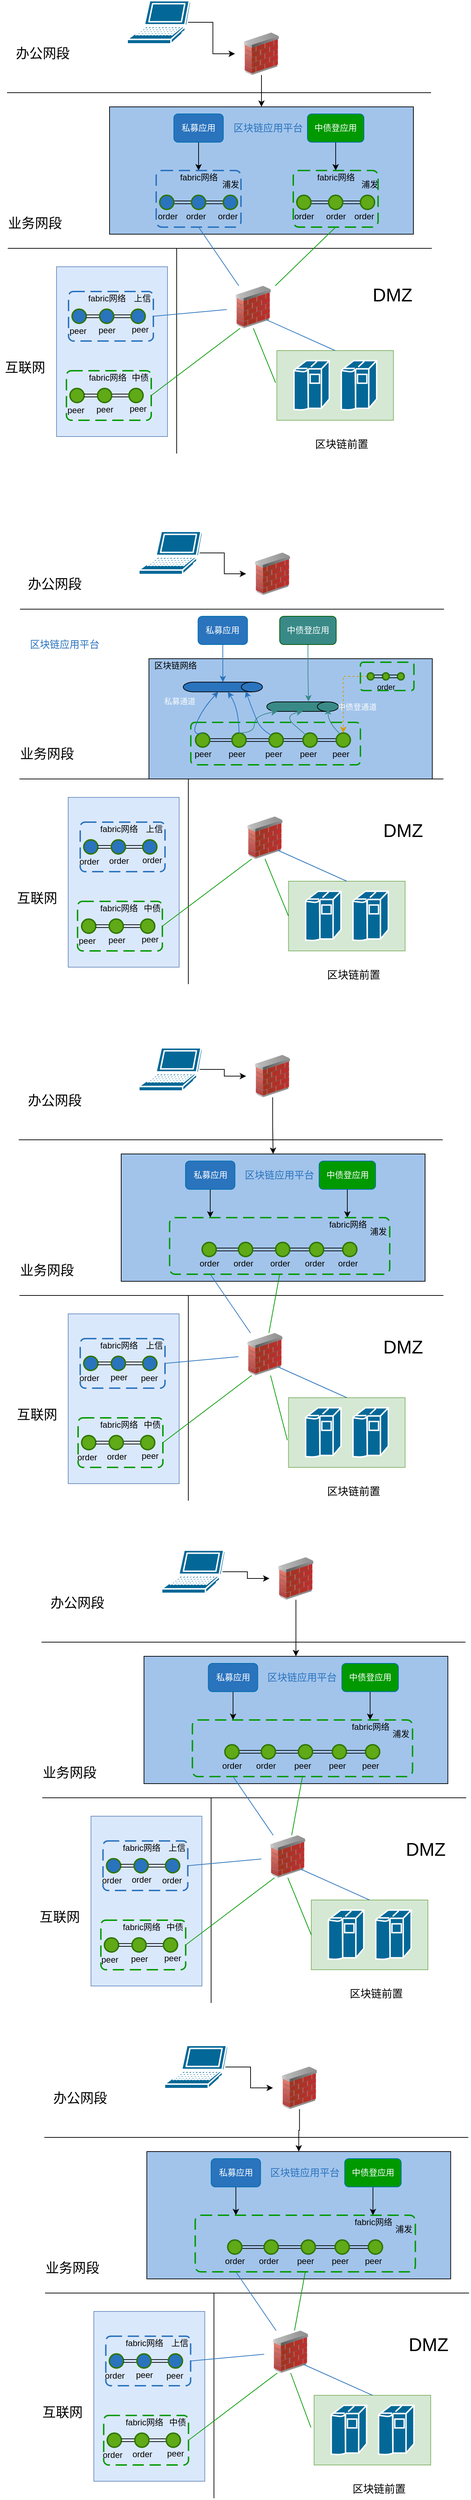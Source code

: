 <mxfile version="14.1.9" type="github">
  <diagram id="fWQ41ixsn_-MHg3DVFzX" name="Page-1">
    <mxGraphModel dx="981" dy="520" grid="1" gridSize="10" guides="1" tooltips="1" connect="1" arrows="1" fold="1" page="1" pageScale="1" pageWidth="827" pageHeight="6000" math="0" shadow="0">
      <root>
        <mxCell id="0" />
        <mxCell id="1" parent="0" />
        <mxCell id="-PHtrwwg9-ECalAv1tBY-150" value="" style="whiteSpace=wrap;html=1;fontSize=15;fillColor=#dae8fc;strokeColor=#6c8ebf;" parent="1" vertex="1">
          <mxGeometry x="150" y="406" width="157" height="240" as="geometry" />
        </mxCell>
        <mxCell id="-PHtrwwg9-ECalAv1tBY-146" value="" style="whiteSpace=wrap;html=1;fontSize=19;fillColor=#d5e8d4;strokeColor=#82b366;" parent="1" vertex="1">
          <mxGeometry x="461.75" y="524.5" width="165" height="98.5" as="geometry" />
        </mxCell>
        <mxCell id="0eDmDIjOWBHYxuThT7Zu-2" value="" style="whiteSpace=wrap;html=1;fillColor=#A2C4EB;" parent="1" vertex="1">
          <mxGeometry x="225" y="180" width="430" height="180" as="geometry" />
        </mxCell>
        <mxCell id="8kM-RfW2gDSPi0M0tcjr-1" value="区块链应用平台&lt;br style=&quot;font-size: 14px;&quot;&gt;" style="text;html=1;resizable=0;autosize=1;align=center;verticalAlign=middle;points=[];fillColor=none;strokeColor=none;rounded=0;fontColor=#2A73BD;fontSize=14;" parent="1" vertex="1">
          <mxGeometry x="393.5" y="200" width="110" height="20" as="geometry" />
        </mxCell>
        <mxCell id="qg2TMFH575JFQtMO2cEW-23" style="edgeStyle=orthogonalEdgeStyle;rounded=0;orthogonalLoop=1;jettySize=auto;html=1;exitX=0.5;exitY=1;exitDx=0;exitDy=0;entryX=0.5;entryY=0;entryDx=0;entryDy=0;" parent="1" source="8kM-RfW2gDSPi0M0tcjr-2" target="8kM-RfW2gDSPi0M0tcjr-5" edge="1">
          <mxGeometry relative="1" as="geometry" />
        </mxCell>
        <mxCell id="8kM-RfW2gDSPi0M0tcjr-2" value="私募应用" style="rounded=1;whiteSpace=wrap;html=1;fontColor=#ffffff;strokeColor=#006EAF;fillColor=#2A73BD;" parent="1" vertex="1">
          <mxGeometry x="316" y="190" width="70" height="40" as="geometry" />
        </mxCell>
        <mxCell id="qg2TMFH575JFQtMO2cEW-24" style="edgeStyle=orthogonalEdgeStyle;rounded=0;orthogonalLoop=1;jettySize=auto;html=1;exitX=0.5;exitY=1;exitDx=0;exitDy=0;" parent="1" source="8kM-RfW2gDSPi0M0tcjr-3" target="qzB3rU1nFHjKvM0NbiP9-9" edge="1">
          <mxGeometry relative="1" as="geometry" />
        </mxCell>
        <mxCell id="8kM-RfW2gDSPi0M0tcjr-3" value="中债登应用" style="rounded=1;whiteSpace=wrap;html=1;fontColor=#ffffff;strokeColor=#006EAF;fillColor=#009900;" parent="1" vertex="1">
          <mxGeometry x="505" y="190" width="80" height="40" as="geometry" />
        </mxCell>
        <mxCell id="8kM-RfW2gDSPi0M0tcjr-5" value="" style="rounded=1;arcSize=10;dashed=1;fillColor=none;gradientColor=none;dashPattern=8 4;strokeWidth=2;fontColor=#2A73BD;strokeColor=#2A73BD;" parent="1" vertex="1">
          <mxGeometry x="291" y="270" width="120" height="80" as="geometry" />
        </mxCell>
        <mxCell id="qzB3rU1nFHjKvM0NbiP9-1" value="fabric网络" style="text;html=1;resizable=0;autosize=1;align=center;verticalAlign=middle;points=[];fillColor=none;strokeColor=none;rounded=0;" parent="1" vertex="1">
          <mxGeometry x="316" y="270" width="70" height="20" as="geometry" />
        </mxCell>
        <mxCell id="UwF97AdqwWx9CuCHVwBy-2" style="edgeStyle=orthogonalEdgeStyle;rounded=0;orthogonalLoop=1;jettySize=auto;html=1;exitX=1;exitY=0.5;exitDx=0;exitDy=0;exitPerimeter=0;entryX=0;entryY=0.5;entryDx=0;entryDy=0;entryPerimeter=0;shape=link;" parent="1" source="qzB3rU1nFHjKvM0NbiP9-2" target="qzB3rU1nFHjKvM0NbiP9-3" edge="1">
          <mxGeometry relative="1" as="geometry" />
        </mxCell>
        <mxCell id="qzB3rU1nFHjKvM0NbiP9-2" value="" style="strokeWidth=2;html=1;shape=mxgraph.flowchart.start_2;whiteSpace=wrap;fontColor=#ffffff;strokeColor=#2D7600;fillColor=#2A73BD;" parent="1" vertex="1">
          <mxGeometry x="296" y="305" width="20" height="20" as="geometry" />
        </mxCell>
        <mxCell id="yrsd0BzBeHcmRxJf0pob-26" style="edgeStyle=orthogonalEdgeStyle;shape=link;rounded=0;orthogonalLoop=1;jettySize=auto;html=1;exitX=1;exitY=0.5;exitDx=0;exitDy=0;exitPerimeter=0;entryX=0;entryY=0.5;entryDx=0;entryDy=0;entryPerimeter=0;" parent="1" source="qzB3rU1nFHjKvM0NbiP9-3" target="qzB3rU1nFHjKvM0NbiP9-4" edge="1">
          <mxGeometry relative="1" as="geometry" />
        </mxCell>
        <mxCell id="qzB3rU1nFHjKvM0NbiP9-3" value="" style="strokeWidth=2;html=1;shape=mxgraph.flowchart.start_2;whiteSpace=wrap;fontColor=#ffffff;strokeColor=#2D7600;fillColor=#2A73BD;" parent="1" vertex="1">
          <mxGeometry x="341" y="305" width="20" height="20" as="geometry" />
        </mxCell>
        <mxCell id="qzB3rU1nFHjKvM0NbiP9-4" value="" style="strokeWidth=2;html=1;shape=mxgraph.flowchart.start_2;whiteSpace=wrap;fontColor=#ffffff;strokeColor=#2D7600;fillColor=#2A73BD;" parent="1" vertex="1">
          <mxGeometry x="386" y="305" width="20" height="20" as="geometry" />
        </mxCell>
        <mxCell id="qzB3rU1nFHjKvM0NbiP9-5" value="order" style="text;html=1;resizable=0;autosize=1;align=center;verticalAlign=middle;points=[];fillColor=none;strokeColor=none;rounded=0;fontColor=#000000;" parent="1" vertex="1">
          <mxGeometry x="286.5" y="325" width="40" height="20" as="geometry" />
        </mxCell>
        <mxCell id="qzB3rU1nFHjKvM0NbiP9-6" value="order" style="text;html=1;resizable=0;autosize=1;align=center;verticalAlign=middle;points=[];fillColor=none;strokeColor=none;rounded=0;fontColor=#000000;" parent="1" vertex="1">
          <mxGeometry x="326.5" y="325" width="40" height="20" as="geometry" />
        </mxCell>
        <mxCell id="qzB3rU1nFHjKvM0NbiP9-7" value="order" style="text;html=1;resizable=0;autosize=1;align=center;verticalAlign=middle;points=[];fillColor=none;strokeColor=none;rounded=0;fontColor=#000000;" parent="1" vertex="1">
          <mxGeometry x="372" y="325" width="40" height="20" as="geometry" />
        </mxCell>
        <mxCell id="qzB3rU1nFHjKvM0NbiP9-8" value="" style="rounded=1;arcSize=10;dashed=1;fillColor=none;gradientColor=none;dashPattern=8 4;strokeWidth=2;fontColor=#2A73BD;strokeColor=#009900;" parent="1" vertex="1">
          <mxGeometry x="485" y="270" width="120" height="80" as="geometry" />
        </mxCell>
        <mxCell id="qzB3rU1nFHjKvM0NbiP9-9" value="fabric网络" style="text;html=1;resizable=0;autosize=1;align=center;verticalAlign=middle;points=[];fillColor=none;strokeColor=none;rounded=0;" parent="1" vertex="1">
          <mxGeometry x="510" y="270" width="70" height="20" as="geometry" />
        </mxCell>
        <mxCell id="UwF97AdqwWx9CuCHVwBy-4" style="edgeStyle=orthogonalEdgeStyle;shape=link;rounded=0;orthogonalLoop=1;jettySize=auto;html=1;exitX=1;exitY=0.5;exitDx=0;exitDy=0;exitPerimeter=0;entryX=0;entryY=0.5;entryDx=0;entryDy=0;entryPerimeter=0;" parent="1" source="qzB3rU1nFHjKvM0NbiP9-10" target="qzB3rU1nFHjKvM0NbiP9-11" edge="1">
          <mxGeometry relative="1" as="geometry" />
        </mxCell>
        <mxCell id="qzB3rU1nFHjKvM0NbiP9-10" value="" style="strokeWidth=2;html=1;shape=mxgraph.flowchart.start_2;whiteSpace=wrap;fillColor=#60a917;fontColor=#ffffff;strokeColor=#2D7600;" parent="1" vertex="1">
          <mxGeometry x="490" y="305" width="20" height="20" as="geometry" />
        </mxCell>
        <mxCell id="UwF97AdqwWx9CuCHVwBy-5" style="edgeStyle=orthogonalEdgeStyle;shape=link;rounded=0;orthogonalLoop=1;jettySize=auto;html=1;exitX=1;exitY=0.5;exitDx=0;exitDy=0;exitPerimeter=0;entryX=0;entryY=0.5;entryDx=0;entryDy=0;entryPerimeter=0;" parent="1" source="qzB3rU1nFHjKvM0NbiP9-11" target="qzB3rU1nFHjKvM0NbiP9-12" edge="1">
          <mxGeometry relative="1" as="geometry" />
        </mxCell>
        <mxCell id="qzB3rU1nFHjKvM0NbiP9-11" value="" style="strokeWidth=2;html=1;shape=mxgraph.flowchart.start_2;whiteSpace=wrap;fillColor=#60a917;fontColor=#ffffff;strokeColor=#2D7600;" parent="1" vertex="1">
          <mxGeometry x="535" y="305" width="20" height="20" as="geometry" />
        </mxCell>
        <mxCell id="qzB3rU1nFHjKvM0NbiP9-12" value="" style="strokeWidth=2;html=1;shape=mxgraph.flowchart.start_2;whiteSpace=wrap;fillColor=#60a917;fontColor=#ffffff;strokeColor=#2D7600;" parent="1" vertex="1">
          <mxGeometry x="580" y="305" width="20" height="20" as="geometry" />
        </mxCell>
        <mxCell id="qzB3rU1nFHjKvM0NbiP9-13" value="order" style="text;html=1;resizable=0;autosize=1;align=center;verticalAlign=middle;points=[];fillColor=none;strokeColor=none;rounded=0;fontColor=#000000;" parent="1" vertex="1">
          <mxGeometry x="480" y="325" width="40" height="20" as="geometry" />
        </mxCell>
        <mxCell id="qzB3rU1nFHjKvM0NbiP9-14" value="order" style="text;html=1;resizable=0;autosize=1;align=center;verticalAlign=middle;points=[];fillColor=none;strokeColor=none;rounded=0;fontColor=#000000;" parent="1" vertex="1">
          <mxGeometry x="525" y="325" width="40" height="20" as="geometry" />
        </mxCell>
        <mxCell id="qzB3rU1nFHjKvM0NbiP9-15" value="order" style="text;html=1;resizable=0;autosize=1;align=center;verticalAlign=middle;points=[];fillColor=none;strokeColor=none;rounded=0;fontColor=#000000;" parent="1" vertex="1">
          <mxGeometry x="565" y="325" width="40" height="20" as="geometry" />
        </mxCell>
        <mxCell id="qg2TMFH575JFQtMO2cEW-2" value="浦发" style="text;html=1;resizable=0;autosize=1;align=center;verticalAlign=middle;points=[];fillColor=none;strokeColor=none;rounded=0;" parent="1" vertex="1">
          <mxGeometry x="376" y="280" width="40" height="20" as="geometry" />
        </mxCell>
        <mxCell id="qg2TMFH575JFQtMO2cEW-3" value="浦发" style="text;html=1;resizable=0;autosize=1;align=center;verticalAlign=middle;points=[];fillColor=none;strokeColor=none;rounded=0;" parent="1" vertex="1">
          <mxGeometry x="573" y="280" width="40" height="20" as="geometry" />
        </mxCell>
        <mxCell id="qg2TMFH575JFQtMO2cEW-14" value="" style="rounded=1;arcSize=10;dashed=1;fillColor=none;gradientColor=none;dashPattern=8 4;strokeWidth=2;fontColor=#2A73BD;strokeColor=#2A73BD;" parent="1" vertex="1">
          <mxGeometry x="167" y="441" width="120" height="70" as="geometry" />
        </mxCell>
        <mxCell id="qg2TMFH575JFQtMO2cEW-15" value="fabric网络" style="text;html=1;resizable=0;autosize=1;align=center;verticalAlign=middle;points=[];fillColor=none;strokeColor=none;rounded=0;" parent="1" vertex="1">
          <mxGeometry x="186" y="441" width="70" height="20" as="geometry" />
        </mxCell>
        <mxCell id="qg2TMFH575JFQtMO2cEW-16" value="" style="strokeWidth=2;html=1;shape=mxgraph.flowchart.start_2;whiteSpace=wrap;fontColor=#ffffff;strokeColor=#2D7600;fillColor=#2A73BD;" parent="1" vertex="1">
          <mxGeometry x="172" y="466" width="20" height="20" as="geometry" />
        </mxCell>
        <mxCell id="UwF97AdqwWx9CuCHVwBy-8" style="edgeStyle=orthogonalEdgeStyle;shape=link;rounded=0;orthogonalLoop=1;jettySize=auto;html=1;exitX=0;exitY=0.5;exitDx=0;exitDy=0;exitPerimeter=0;entryX=1;entryY=0.5;entryDx=0;entryDy=0;entryPerimeter=0;" parent="1" source="qg2TMFH575JFQtMO2cEW-17" target="qg2TMFH575JFQtMO2cEW-16" edge="1">
          <mxGeometry relative="1" as="geometry" />
        </mxCell>
        <mxCell id="UwF97AdqwWx9CuCHVwBy-9" style="edgeStyle=orthogonalEdgeStyle;shape=link;rounded=0;orthogonalLoop=1;jettySize=auto;html=1;exitX=1;exitY=0.5;exitDx=0;exitDy=0;exitPerimeter=0;entryX=0;entryY=0.5;entryDx=0;entryDy=0;entryPerimeter=0;" parent="1" source="qg2TMFH575JFQtMO2cEW-17" target="qg2TMFH575JFQtMO2cEW-18" edge="1">
          <mxGeometry relative="1" as="geometry" />
        </mxCell>
        <mxCell id="qg2TMFH575JFQtMO2cEW-17" value="" style="strokeWidth=2;html=1;shape=mxgraph.flowchart.start_2;whiteSpace=wrap;fontColor=#ffffff;strokeColor=#2D7600;fillColor=#2A73BD;" parent="1" vertex="1">
          <mxGeometry x="211" y="466" width="20" height="20" as="geometry" />
        </mxCell>
        <mxCell id="qg2TMFH575JFQtMO2cEW-18" value="" style="strokeWidth=2;html=1;shape=mxgraph.flowchart.start_2;whiteSpace=wrap;fontColor=#ffffff;strokeColor=#2D7600;fillColor=#2A73BD;" parent="1" vertex="1">
          <mxGeometry x="255.5" y="466" width="20" height="20" as="geometry" />
        </mxCell>
        <mxCell id="qg2TMFH575JFQtMO2cEW-19" value="peer" style="text;html=1;resizable=0;autosize=1;align=center;verticalAlign=middle;points=[];fillColor=none;strokeColor=none;rounded=0;fontColor=#000000;" parent="1" vertex="1">
          <mxGeometry x="159.5" y="487" width="40" height="20" as="geometry" />
        </mxCell>
        <mxCell id="qg2TMFH575JFQtMO2cEW-20" value="peer" style="text;html=1;resizable=0;autosize=1;align=center;verticalAlign=middle;points=[];fillColor=none;strokeColor=none;rounded=0;fontColor=#000000;" parent="1" vertex="1">
          <mxGeometry x="201" y="486" width="40" height="20" as="geometry" />
        </mxCell>
        <mxCell id="qg2TMFH575JFQtMO2cEW-21" value="peer" style="text;html=1;resizable=0;autosize=1;align=center;verticalAlign=middle;points=[];fillColor=none;strokeColor=none;rounded=0;fontColor=#000000;" parent="1" vertex="1">
          <mxGeometry x="248" y="485" width="40" height="20" as="geometry" />
        </mxCell>
        <mxCell id="qg2TMFH575JFQtMO2cEW-22" value="上信" style="text;html=1;resizable=0;autosize=1;align=center;verticalAlign=middle;points=[];fillColor=none;strokeColor=none;rounded=0;" parent="1" vertex="1">
          <mxGeometry x="251" y="441" width="40" height="20" as="geometry" />
        </mxCell>
        <mxCell id="-PHtrwwg9-ECalAv1tBY-117" value="业务网段" style="text;html=1;resizable=0;autosize=1;align=center;verticalAlign=middle;points=[];fillColor=none;strokeColor=none;rounded=0;fontSize=19;" parent="1" vertex="1">
          <mxGeometry x="74" y="330" width="90" height="30" as="geometry" />
        </mxCell>
        <mxCell id="-PHtrwwg9-ECalAv1tBY-119" value="" style="endArrow=none;html=1;fontSize=19;fontColor=#000000;" parent="1" edge="1">
          <mxGeometry width="50" height="50" relative="1" as="geometry">
            <mxPoint x="81" y="380" as="sourcePoint" />
            <mxPoint x="681" y="380" as="targetPoint" />
          </mxGeometry>
        </mxCell>
        <mxCell id="-PHtrwwg9-ECalAv1tBY-122" value="" style="rounded=1;arcSize=10;dashed=1;fillColor=none;gradientColor=none;dashPattern=8 4;strokeWidth=2;fontColor=#2A73BD;strokeColor=#009900;" parent="1" vertex="1">
          <mxGeometry x="164" y="553" width="120" height="70" as="geometry" />
        </mxCell>
        <mxCell id="-PHtrwwg9-ECalAv1tBY-123" value="fabric网络" style="text;html=1;resizable=0;autosize=1;align=center;verticalAlign=middle;points=[];fillColor=none;strokeColor=none;rounded=0;" parent="1" vertex="1">
          <mxGeometry x="186.5" y="553" width="70" height="20" as="geometry" />
        </mxCell>
        <mxCell id="-PHtrwwg9-ECalAv1tBY-124" value="" style="strokeWidth=2;html=1;shape=mxgraph.flowchart.start_2;whiteSpace=wrap;fillColor=#60a917;fontColor=#ffffff;strokeColor=#2D7600;" parent="1" vertex="1">
          <mxGeometry x="169" y="578" width="20" height="20" as="geometry" />
        </mxCell>
        <mxCell id="-PHtrwwg9-ECalAv1tBY-125" style="edgeStyle=orthogonalEdgeStyle;shape=link;rounded=0;orthogonalLoop=1;jettySize=auto;html=1;exitX=0;exitY=0.5;exitDx=0;exitDy=0;exitPerimeter=0;entryX=1;entryY=0.5;entryDx=0;entryDy=0;entryPerimeter=0;" parent="1" source="-PHtrwwg9-ECalAv1tBY-127" target="-PHtrwwg9-ECalAv1tBY-124" edge="1">
          <mxGeometry relative="1" as="geometry" />
        </mxCell>
        <mxCell id="-PHtrwwg9-ECalAv1tBY-126" style="edgeStyle=orthogonalEdgeStyle;shape=link;rounded=0;orthogonalLoop=1;jettySize=auto;html=1;exitX=1;exitY=0.5;exitDx=0;exitDy=0;exitPerimeter=0;entryX=0;entryY=0.5;entryDx=0;entryDy=0;entryPerimeter=0;" parent="1" source="-PHtrwwg9-ECalAv1tBY-127" target="-PHtrwwg9-ECalAv1tBY-128" edge="1">
          <mxGeometry relative="1" as="geometry" />
        </mxCell>
        <mxCell id="-PHtrwwg9-ECalAv1tBY-127" value="" style="strokeWidth=2;html=1;shape=mxgraph.flowchart.start_2;whiteSpace=wrap;fillColor=#60a917;fontColor=#ffffff;strokeColor=#2D7600;" parent="1" vertex="1">
          <mxGeometry x="208" y="578" width="20" height="20" as="geometry" />
        </mxCell>
        <mxCell id="-PHtrwwg9-ECalAv1tBY-128" value="" style="strokeWidth=2;html=1;shape=mxgraph.flowchart.start_2;whiteSpace=wrap;fillColor=#60a917;fontColor=#ffffff;strokeColor=#2D7600;" parent="1" vertex="1">
          <mxGeometry x="252.5" y="578" width="20" height="20" as="geometry" />
        </mxCell>
        <mxCell id="-PHtrwwg9-ECalAv1tBY-129" value="peer" style="text;html=1;resizable=0;autosize=1;align=center;verticalAlign=middle;points=[];fillColor=none;strokeColor=none;rounded=0;fontColor=#000000;" parent="1" vertex="1">
          <mxGeometry x="156.5" y="599" width="40" height="20" as="geometry" />
        </mxCell>
        <mxCell id="-PHtrwwg9-ECalAv1tBY-130" value="peer" style="text;html=1;resizable=0;autosize=1;align=center;verticalAlign=middle;points=[];fillColor=none;strokeColor=none;rounded=0;fontColor=#000000;" parent="1" vertex="1">
          <mxGeometry x="198" y="598" width="40" height="20" as="geometry" />
        </mxCell>
        <mxCell id="-PHtrwwg9-ECalAv1tBY-131" value="peer" style="text;html=1;resizable=0;autosize=1;align=center;verticalAlign=middle;points=[];fillColor=none;strokeColor=none;rounded=0;fontColor=#000000;" parent="1" vertex="1">
          <mxGeometry x="245" y="597" width="40" height="20" as="geometry" />
        </mxCell>
        <mxCell id="-PHtrwwg9-ECalAv1tBY-132" value="中债" style="text;html=1;resizable=0;autosize=1;align=center;verticalAlign=middle;points=[];fillColor=none;strokeColor=none;rounded=0;" parent="1" vertex="1">
          <mxGeometry x="248" y="553" width="40" height="20" as="geometry" />
        </mxCell>
        <mxCell id="-PHtrwwg9-ECalAv1tBY-133" value="互联网" style="text;html=1;resizable=0;autosize=1;align=center;verticalAlign=middle;points=[];fillColor=none;strokeColor=none;rounded=0;fontSize=19;" parent="1" vertex="1">
          <mxGeometry x="70" y="534" width="70" height="30" as="geometry" />
        </mxCell>
        <mxCell id="-PHtrwwg9-ECalAv1tBY-134" value="" style="image;html=1;image=img/lib/clip_art/networking/Firewall_02_128x128.png;fontSize=19;fontColor=#000000;" parent="1" vertex="1">
          <mxGeometry x="391" y="433" width="75" height="60" as="geometry" />
        </mxCell>
        <mxCell id="-PHtrwwg9-ECalAv1tBY-136" value="" style="endArrow=none;html=1;fontSize=19;fontColor=#000000;" parent="1" edge="1">
          <mxGeometry width="50" height="50" relative="1" as="geometry">
            <mxPoint x="80" y="160" as="sourcePoint" />
            <mxPoint x="680" y="160" as="targetPoint" />
          </mxGeometry>
        </mxCell>
        <mxCell id="-PHtrwwg9-ECalAv1tBY-137" value="办公网段" style="text;html=1;resizable=0;autosize=1;align=center;verticalAlign=middle;points=[];fillColor=none;strokeColor=none;rounded=0;fontSize=19;" parent="1" vertex="1">
          <mxGeometry x="85" y="90" width="90" height="30" as="geometry" />
        </mxCell>
        <mxCell id="-PHtrwwg9-ECalAv1tBY-142" style="edgeStyle=orthogonalEdgeStyle;rounded=0;orthogonalLoop=1;jettySize=auto;html=1;exitX=0.95;exitY=0.5;exitDx=0;exitDy=0;exitPerimeter=0;fontSize=19;fontColor=#000000;" parent="1" source="-PHtrwwg9-ECalAv1tBY-138" target="-PHtrwwg9-ECalAv1tBY-139" edge="1">
          <mxGeometry relative="1" as="geometry" />
        </mxCell>
        <mxCell id="-PHtrwwg9-ECalAv1tBY-138" value="" style="shape=mxgraph.cisco.computers_and_peripherals.laptop;html=1;pointerEvents=1;dashed=0;fillColor=#036897;strokeColor=#ffffff;strokeWidth=2;verticalLabelPosition=bottom;verticalAlign=top;align=center;outlineConnect=0;fontSize=19;fontColor=#000000;" parent="1" vertex="1">
          <mxGeometry x="250" y="30" width="90" height="61" as="geometry" />
        </mxCell>
        <mxCell id="-PHtrwwg9-ECalAv1tBY-143" style="edgeStyle=orthogonalEdgeStyle;rounded=0;orthogonalLoop=1;jettySize=auto;html=1;entryX=0.5;entryY=0;entryDx=0;entryDy=0;fontSize=19;fontColor=#000000;" parent="1" source="-PHtrwwg9-ECalAv1tBY-139" target="0eDmDIjOWBHYxuThT7Zu-2" edge="1">
          <mxGeometry relative="1" as="geometry" />
        </mxCell>
        <mxCell id="-PHtrwwg9-ECalAv1tBY-139" value="" style="image;html=1;image=img/lib/clip_art/networking/Firewall_02_128x128.png;fontSize=19;fontColor=#000000;" parent="1" vertex="1">
          <mxGeometry x="402.5" y="75" width="75" height="60" as="geometry" />
        </mxCell>
        <mxCell id="-PHtrwwg9-ECalAv1tBY-144" value="" style="shape=mxgraph.cisco.computers_and_peripherals.ibm_mainframe;html=1;pointerEvents=1;dashed=0;fillColor=#036897;strokeColor=#ffffff;strokeWidth=2;verticalLabelPosition=bottom;verticalAlign=top;align=center;outlineConnect=0;fontSize=19;fontColor=#000000;" parent="1" vertex="1">
          <mxGeometry x="486" y="538.75" width="50" height="70" as="geometry" />
        </mxCell>
        <mxCell id="-PHtrwwg9-ECalAv1tBY-145" value="&lt;blockquote style=&quot;margin: 0 0 0 40px ; border: none ; padding: 0px&quot;&gt;&lt;div style=&quot;text-align: justify&quot;&gt;&lt;br&gt;&lt;/div&gt;&lt;/blockquote&gt;" style="shape=mxgraph.cisco.computers_and_peripherals.ibm_mainframe;html=1;pointerEvents=1;dashed=0;fillColor=#036897;strokeColor=#ffffff;strokeWidth=2;verticalLabelPosition=bottom;verticalAlign=top;align=right;outlineConnect=0;fontSize=19;fontColor=#000000;" parent="1" vertex="1">
          <mxGeometry x="553" y="538.75" width="50" height="70" as="geometry" />
        </mxCell>
        <mxCell id="-PHtrwwg9-ECalAv1tBY-147" value="" style="endArrow=none;html=1;fontSize=19;fontColor=#000000;" parent="1" edge="1">
          <mxGeometry width="50" height="50" relative="1" as="geometry">
            <mxPoint x="320" y="670" as="sourcePoint" />
            <mxPoint x="320" y="380" as="targetPoint" />
          </mxGeometry>
        </mxCell>
        <mxCell id="-PHtrwwg9-ECalAv1tBY-148" value="DMZ" style="text;html=1;resizable=0;autosize=1;align=center;verticalAlign=middle;points=[];fillColor=none;strokeColor=none;rounded=0;fontSize=26;" parent="1" vertex="1">
          <mxGeometry x="590" y="426" width="70" height="40" as="geometry" />
        </mxCell>
        <mxCell id="-PHtrwwg9-ECalAv1tBY-149" value="区块链前置" style="text;html=1;resizable=0;autosize=1;align=center;verticalAlign=middle;points=[];fillColor=none;strokeColor=none;rounded=0;fontSize=15;" parent="1" vertex="1">
          <mxGeometry x="508" y="646" width="90" height="20" as="geometry" />
        </mxCell>
        <mxCell id="-PHtrwwg9-ECalAv1tBY-153" value="" style="endArrow=none;html=1;fontSize=15;fontColor=#000000;strokeColor=#2A73BD;exitX=1;exitY=0.5;exitDx=0;exitDy=0;" parent="1" source="qg2TMFH575JFQtMO2cEW-14" target="-PHtrwwg9-ECalAv1tBY-134" edge="1">
          <mxGeometry width="50" height="50" relative="1" as="geometry">
            <mxPoint x="340" y="510" as="sourcePoint" />
            <mxPoint x="390" y="460" as="targetPoint" />
          </mxGeometry>
        </mxCell>
        <mxCell id="-PHtrwwg9-ECalAv1tBY-154" value="" style="endArrow=none;html=1;fontSize=15;fontColor=#000000;entryX=0.5;entryY=1;entryDx=0;entryDy=0;strokeColor=#2A73BD;" parent="1" source="-PHtrwwg9-ECalAv1tBY-134" target="8kM-RfW2gDSPi0M0tcjr-5" edge="1">
          <mxGeometry width="50" height="50" relative="1" as="geometry">
            <mxPoint x="470" y="480" as="sourcePoint" />
            <mxPoint x="520" y="430" as="targetPoint" />
          </mxGeometry>
        </mxCell>
        <mxCell id="-PHtrwwg9-ECalAv1tBY-155" value="" style="endArrow=none;html=1;fontSize=15;fontColor=#000000;entryX=0.5;entryY=1;entryDx=0;entryDy=0;strokeColor=#009900;" parent="1" source="-PHtrwwg9-ECalAv1tBY-134" target="qzB3rU1nFHjKvM0NbiP9-8" edge="1">
          <mxGeometry width="50" height="50" relative="1" as="geometry">
            <mxPoint x="500" y="460" as="sourcePoint" />
            <mxPoint x="550" y="410" as="targetPoint" />
          </mxGeometry>
        </mxCell>
        <mxCell id="-PHtrwwg9-ECalAv1tBY-156" value="" style="endArrow=none;html=1;fontSize=15;fontColor=#000000;entryX=0.25;entryY=1;entryDx=0;entryDy=0;strokeColor=#009900;exitX=1;exitY=0.5;exitDx=0;exitDy=0;" parent="1" source="-PHtrwwg9-ECalAv1tBY-122" target="-PHtrwwg9-ECalAv1tBY-134" edge="1">
          <mxGeometry width="50" height="50" relative="1" as="geometry">
            <mxPoint x="469.429" y="443" as="sourcePoint" />
            <mxPoint x="555" y="360" as="targetPoint" />
          </mxGeometry>
        </mxCell>
        <mxCell id="-PHtrwwg9-ECalAv1tBY-157" value="" style="endArrow=none;html=1;fontSize=15;fontColor=#000000;entryX=0.5;entryY=1;entryDx=0;entryDy=0;strokeColor=#2A73BD;exitX=0.5;exitY=0;exitDx=0;exitDy=0;" parent="1" source="-PHtrwwg9-ECalAv1tBY-146" edge="1">
          <mxGeometry width="50" height="50" relative="1" as="geometry">
            <mxPoint x="504.005" y="564" as="sourcePoint" />
            <mxPoint x="447.08" y="481" as="targetPoint" />
          </mxGeometry>
        </mxCell>
        <mxCell id="-PHtrwwg9-ECalAv1tBY-158" value="" style="whiteSpace=wrap;html=1;fontSize=15;fillColor=#dae8fc;strokeColor=#6c8ebf;" parent="1" vertex="1">
          <mxGeometry x="166.5" y="1156" width="157" height="240" as="geometry" />
        </mxCell>
        <mxCell id="-PHtrwwg9-ECalAv1tBY-159" value="" style="whiteSpace=wrap;html=1;fontSize=19;fillColor=#d5e8d4;strokeColor=#82b366;" parent="1" vertex="1">
          <mxGeometry x="478.25" y="1274.5" width="165" height="98.5" as="geometry" />
        </mxCell>
        <mxCell id="-PHtrwwg9-ECalAv1tBY-160" value="" style="whiteSpace=wrap;html=1;fillColor=#A2C4EB;" parent="1" vertex="1">
          <mxGeometry x="280.75" y="960" width="401" height="170" as="geometry" />
        </mxCell>
        <mxCell id="-PHtrwwg9-ECalAv1tBY-161" value="区块链应用平台&lt;br style=&quot;font-size: 14px;&quot;&gt;" style="text;html=1;resizable=0;autosize=1;align=center;verticalAlign=middle;points=[];fillColor=none;strokeColor=none;rounded=0;fontColor=#2A73BD;fontSize=14;" parent="1" vertex="1">
          <mxGeometry x="105.75" y="930" width="110" height="20" as="geometry" />
        </mxCell>
        <mxCell id="RTGb3uQX2QN7y4rG1qlN-37" style="edgeStyle=orthogonalEdgeStyle;rounded=0;orthogonalLoop=1;jettySize=auto;html=1;exitX=0.5;exitY=1;exitDx=0;exitDy=0;entryX=0;entryY=0.5;entryDx=0;entryDy=0;entryPerimeter=0;fontSize=11;strokeColor=#2A73BD;" edge="1" parent="1" source="-PHtrwwg9-ECalAv1tBY-163" target="RTGb3uQX2QN7y4rG1qlN-34">
          <mxGeometry relative="1" as="geometry" />
        </mxCell>
        <mxCell id="-PHtrwwg9-ECalAv1tBY-163" value="私募应用" style="rounded=1;whiteSpace=wrap;html=1;fontColor=#ffffff;strokeColor=#006EAF;fillColor=#2A73BD;" parent="1" vertex="1">
          <mxGeometry x="350.25" y="900" width="70" height="40" as="geometry" />
        </mxCell>
        <mxCell id="RTGb3uQX2QN7y4rG1qlN-39" style="edgeStyle=orthogonalEdgeStyle;rounded=0;orthogonalLoop=1;jettySize=auto;html=1;exitX=0.5;exitY=1;exitDx=0;exitDy=0;entryX=-0.044;entryY=0.418;entryDx=0;entryDy=0;entryPerimeter=0;fontSize=11;strokeColor=#398A87;" edge="1" parent="1" source="-PHtrwwg9-ECalAv1tBY-165" target="RTGb3uQX2QN7y4rG1qlN-36">
          <mxGeometry relative="1" as="geometry" />
        </mxCell>
        <mxCell id="-PHtrwwg9-ECalAv1tBY-165" value="中债登应用" style="rounded=1;whiteSpace=wrap;html=1;fontColor=#ffffff;strokeColor=#005700;fillColor=#398A87;" parent="1" vertex="1">
          <mxGeometry x="465.75" y="900" width="80" height="40" as="geometry" />
        </mxCell>
        <mxCell id="-PHtrwwg9-ECalAv1tBY-176" value="" style="rounded=1;arcSize=10;dashed=1;fillColor=none;gradientColor=none;dashPattern=8 4;strokeWidth=2;fontColor=#2A73BD;strokeColor=#009900;" parent="1" vertex="1">
          <mxGeometry x="580" y="965" width="75.75" height="40" as="geometry" />
        </mxCell>
        <mxCell id="-PHtrwwg9-ECalAv1tBY-188" value="" style="rounded=1;arcSize=10;dashed=1;fillColor=none;gradientColor=none;dashPattern=8 4;strokeWidth=2;fontColor=#2A73BD;strokeColor=#2A73BD;" parent="1" vertex="1">
          <mxGeometry x="183.5" y="1191" width="120" height="70" as="geometry" />
        </mxCell>
        <mxCell id="-PHtrwwg9-ECalAv1tBY-189" value="fabric网络" style="text;html=1;resizable=0;autosize=1;align=center;verticalAlign=middle;points=[];fillColor=none;strokeColor=none;rounded=0;" parent="1" vertex="1">
          <mxGeometry x="202.5" y="1191" width="70" height="20" as="geometry" />
        </mxCell>
        <mxCell id="-PHtrwwg9-ECalAv1tBY-190" value="" style="strokeWidth=2;html=1;shape=mxgraph.flowchart.start_2;whiteSpace=wrap;fontColor=#ffffff;strokeColor=#2D7600;fillColor=#2A73BD;" parent="1" vertex="1">
          <mxGeometry x="188.5" y="1216" width="20" height="20" as="geometry" />
        </mxCell>
        <mxCell id="-PHtrwwg9-ECalAv1tBY-191" style="edgeStyle=orthogonalEdgeStyle;shape=link;rounded=0;orthogonalLoop=1;jettySize=auto;html=1;exitX=0;exitY=0.5;exitDx=0;exitDy=0;exitPerimeter=0;entryX=1;entryY=0.5;entryDx=0;entryDy=0;entryPerimeter=0;" parent="1" source="-PHtrwwg9-ECalAv1tBY-193" target="-PHtrwwg9-ECalAv1tBY-190" edge="1">
          <mxGeometry relative="1" as="geometry" />
        </mxCell>
        <mxCell id="-PHtrwwg9-ECalAv1tBY-192" style="edgeStyle=orthogonalEdgeStyle;shape=link;rounded=0;orthogonalLoop=1;jettySize=auto;html=1;exitX=1;exitY=0.5;exitDx=0;exitDy=0;exitPerimeter=0;entryX=0;entryY=0.5;entryDx=0;entryDy=0;entryPerimeter=0;" parent="1" source="-PHtrwwg9-ECalAv1tBY-193" target="-PHtrwwg9-ECalAv1tBY-194" edge="1">
          <mxGeometry relative="1" as="geometry" />
        </mxCell>
        <mxCell id="-PHtrwwg9-ECalAv1tBY-193" value="" style="strokeWidth=2;html=1;shape=mxgraph.flowchart.start_2;whiteSpace=wrap;fontColor=#ffffff;strokeColor=#2D7600;fillColor=#2A73BD;" parent="1" vertex="1">
          <mxGeometry x="227.5" y="1216" width="20" height="20" as="geometry" />
        </mxCell>
        <mxCell id="-PHtrwwg9-ECalAv1tBY-194" value="" style="strokeWidth=2;html=1;shape=mxgraph.flowchart.start_2;whiteSpace=wrap;fontColor=#ffffff;strokeColor=#2D7600;fillColor=#2A73BD;" parent="1" vertex="1">
          <mxGeometry x="272" y="1216" width="20" height="20" as="geometry" />
        </mxCell>
        <mxCell id="-PHtrwwg9-ECalAv1tBY-195" value="order" style="text;html=1;resizable=0;autosize=1;align=center;verticalAlign=middle;points=[];fillColor=none;strokeColor=none;rounded=0;fontColor=#000000;" parent="1" vertex="1">
          <mxGeometry x="176" y="1237" width="40" height="20" as="geometry" />
        </mxCell>
        <mxCell id="-PHtrwwg9-ECalAv1tBY-196" value="order" style="text;html=1;resizable=0;autosize=1;align=center;verticalAlign=middle;points=[];fillColor=none;strokeColor=none;rounded=0;fontColor=#000000;" parent="1" vertex="1">
          <mxGeometry x="217.5" y="1236" width="40" height="20" as="geometry" />
        </mxCell>
        <mxCell id="-PHtrwwg9-ECalAv1tBY-197" value="order" style="text;html=1;resizable=0;autosize=1;align=center;verticalAlign=middle;points=[];fillColor=none;strokeColor=none;rounded=0;fontColor=#000000;" parent="1" vertex="1">
          <mxGeometry x="264.5" y="1235" width="40" height="20" as="geometry" />
        </mxCell>
        <mxCell id="-PHtrwwg9-ECalAv1tBY-198" value="上信" style="text;html=1;resizable=0;autosize=1;align=center;verticalAlign=middle;points=[];fillColor=none;strokeColor=none;rounded=0;" parent="1" vertex="1">
          <mxGeometry x="267.5" y="1191" width="40" height="20" as="geometry" />
        </mxCell>
        <mxCell id="-PHtrwwg9-ECalAv1tBY-199" value="业务网段" style="text;html=1;resizable=0;autosize=1;align=center;verticalAlign=middle;points=[];fillColor=none;strokeColor=none;rounded=0;fontSize=19;" parent="1" vertex="1">
          <mxGeometry x="90.5" y="1080" width="90" height="30" as="geometry" />
        </mxCell>
        <mxCell id="-PHtrwwg9-ECalAv1tBY-200" value="" style="endArrow=none;html=1;fontSize=19;fontColor=#000000;" parent="1" edge="1">
          <mxGeometry width="50" height="50" relative="1" as="geometry">
            <mxPoint x="97.5" y="1130" as="sourcePoint" />
            <mxPoint x="697.5" y="1130" as="targetPoint" />
          </mxGeometry>
        </mxCell>
        <mxCell id="-PHtrwwg9-ECalAv1tBY-201" value="" style="rounded=1;arcSize=10;dashed=1;fillColor=none;gradientColor=none;dashPattern=8 4;strokeWidth=2;fontColor=#2A73BD;strokeColor=#009900;" parent="1" vertex="1">
          <mxGeometry x="179.75" y="1303" width="120" height="70" as="geometry" />
        </mxCell>
        <mxCell id="-PHtrwwg9-ECalAv1tBY-202" value="fabric网络" style="text;html=1;resizable=0;autosize=1;align=center;verticalAlign=middle;points=[];fillColor=none;strokeColor=none;rounded=0;" parent="1" vertex="1">
          <mxGeometry x="203" y="1303" width="70" height="20" as="geometry" />
        </mxCell>
        <mxCell id="-PHtrwwg9-ECalAv1tBY-203" value="" style="strokeWidth=2;html=1;shape=mxgraph.flowchart.start_2;whiteSpace=wrap;fillColor=#60a917;fontColor=#ffffff;strokeColor=#2D7600;" parent="1" vertex="1">
          <mxGeometry x="185.5" y="1328" width="20" height="20" as="geometry" />
        </mxCell>
        <mxCell id="-PHtrwwg9-ECalAv1tBY-204" style="edgeStyle=orthogonalEdgeStyle;shape=link;rounded=0;orthogonalLoop=1;jettySize=auto;html=1;exitX=0;exitY=0.5;exitDx=0;exitDy=0;exitPerimeter=0;entryX=1;entryY=0.5;entryDx=0;entryDy=0;entryPerimeter=0;" parent="1" source="-PHtrwwg9-ECalAv1tBY-206" target="-PHtrwwg9-ECalAv1tBY-203" edge="1">
          <mxGeometry relative="1" as="geometry" />
        </mxCell>
        <mxCell id="-PHtrwwg9-ECalAv1tBY-205" style="edgeStyle=orthogonalEdgeStyle;shape=link;rounded=0;orthogonalLoop=1;jettySize=auto;html=1;exitX=1;exitY=0.5;exitDx=0;exitDy=0;exitPerimeter=0;entryX=0;entryY=0.5;entryDx=0;entryDy=0;entryPerimeter=0;" parent="1" source="-PHtrwwg9-ECalAv1tBY-206" target="-PHtrwwg9-ECalAv1tBY-207" edge="1">
          <mxGeometry relative="1" as="geometry" />
        </mxCell>
        <mxCell id="-PHtrwwg9-ECalAv1tBY-206" value="" style="strokeWidth=2;html=1;shape=mxgraph.flowchart.start_2;whiteSpace=wrap;fillColor=#60a917;fontColor=#ffffff;strokeColor=#2D7600;" parent="1" vertex="1">
          <mxGeometry x="224.5" y="1328" width="20" height="20" as="geometry" />
        </mxCell>
        <mxCell id="-PHtrwwg9-ECalAv1tBY-207" value="" style="strokeWidth=2;html=1;shape=mxgraph.flowchart.start_2;whiteSpace=wrap;fillColor=#60a917;fontColor=#ffffff;strokeColor=#2D7600;" parent="1" vertex="1">
          <mxGeometry x="269" y="1328" width="20" height="20" as="geometry" />
        </mxCell>
        <mxCell id="-PHtrwwg9-ECalAv1tBY-208" value="peer" style="text;html=1;resizable=0;autosize=1;align=center;verticalAlign=middle;points=[];fillColor=none;strokeColor=none;rounded=0;fontColor=#000000;" parent="1" vertex="1">
          <mxGeometry x="173" y="1349" width="40" height="20" as="geometry" />
        </mxCell>
        <mxCell id="-PHtrwwg9-ECalAv1tBY-209" value="peer" style="text;html=1;resizable=0;autosize=1;align=center;verticalAlign=middle;points=[];fillColor=none;strokeColor=none;rounded=0;fontColor=#000000;" parent="1" vertex="1">
          <mxGeometry x="214.5" y="1348" width="40" height="20" as="geometry" />
        </mxCell>
        <mxCell id="-PHtrwwg9-ECalAv1tBY-210" value="peer" style="text;html=1;resizable=0;autosize=1;align=center;verticalAlign=middle;points=[];fillColor=none;strokeColor=none;rounded=0;fontColor=#000000;" parent="1" vertex="1">
          <mxGeometry x="261.5" y="1347" width="40" height="20" as="geometry" />
        </mxCell>
        <mxCell id="-PHtrwwg9-ECalAv1tBY-211" value="中债" style="text;html=1;resizable=0;autosize=1;align=center;verticalAlign=middle;points=[];fillColor=none;strokeColor=none;rounded=0;" parent="1" vertex="1">
          <mxGeometry x="264.5" y="1303" width="40" height="20" as="geometry" />
        </mxCell>
        <mxCell id="-PHtrwwg9-ECalAv1tBY-212" value="互联网" style="text;html=1;resizable=0;autosize=1;align=center;verticalAlign=middle;points=[];fillColor=none;strokeColor=none;rounded=0;fontSize=19;" parent="1" vertex="1">
          <mxGeometry x="86.5" y="1284" width="70" height="30" as="geometry" />
        </mxCell>
        <mxCell id="-PHtrwwg9-ECalAv1tBY-213" value="" style="image;html=1;image=img/lib/clip_art/networking/Firewall_02_128x128.png;fontSize=19;fontColor=#000000;" parent="1" vertex="1">
          <mxGeometry x="407.5" y="1183" width="75" height="60" as="geometry" />
        </mxCell>
        <mxCell id="-PHtrwwg9-ECalAv1tBY-214" value="" style="endArrow=none;html=1;fontSize=19;fontColor=#000000;" parent="1" edge="1">
          <mxGeometry width="50" height="50" relative="1" as="geometry">
            <mxPoint x="98.25" y="890" as="sourcePoint" />
            <mxPoint x="698.25" y="890" as="targetPoint" />
          </mxGeometry>
        </mxCell>
        <mxCell id="-PHtrwwg9-ECalAv1tBY-215" value="办公网段" style="text;html=1;resizable=0;autosize=1;align=center;verticalAlign=middle;points=[];fillColor=none;strokeColor=none;rounded=0;fontSize=19;" parent="1" vertex="1">
          <mxGeometry x="101.5" y="840" width="90" height="30" as="geometry" />
        </mxCell>
        <mxCell id="-PHtrwwg9-ECalAv1tBY-216" style="edgeStyle=orthogonalEdgeStyle;rounded=0;orthogonalLoop=1;jettySize=auto;html=1;exitX=0.95;exitY=0.5;exitDx=0;exitDy=0;exitPerimeter=0;fontSize=19;fontColor=#000000;" parent="1" source="-PHtrwwg9-ECalAv1tBY-217" target="-PHtrwwg9-ECalAv1tBY-219" edge="1">
          <mxGeometry relative="1" as="geometry" />
        </mxCell>
        <mxCell id="-PHtrwwg9-ECalAv1tBY-217" value="" style="shape=mxgraph.cisco.computers_and_peripherals.laptop;html=1;pointerEvents=1;dashed=0;fillColor=#036897;strokeColor=#ffffff;strokeWidth=2;verticalLabelPosition=bottom;verticalAlign=top;align=center;outlineConnect=0;fontSize=19;fontColor=#000000;" parent="1" vertex="1">
          <mxGeometry x="266.5" y="780" width="90" height="61" as="geometry" />
        </mxCell>
        <mxCell id="-PHtrwwg9-ECalAv1tBY-219" value="" style="image;html=1;image=img/lib/clip_art/networking/Firewall_02_128x128.png;fontSize=19;fontColor=#000000;" parent="1" vertex="1">
          <mxGeometry x="418.25" y="810" width="75" height="60" as="geometry" />
        </mxCell>
        <mxCell id="-PHtrwwg9-ECalAv1tBY-220" value="" style="shape=mxgraph.cisco.computers_and_peripherals.ibm_mainframe;html=1;pointerEvents=1;dashed=0;fillColor=#036897;strokeColor=#ffffff;strokeWidth=2;verticalLabelPosition=bottom;verticalAlign=top;align=center;outlineConnect=0;fontSize=19;fontColor=#000000;" parent="1" vertex="1">
          <mxGeometry x="502.5" y="1288.75" width="50" height="70" as="geometry" />
        </mxCell>
        <mxCell id="-PHtrwwg9-ECalAv1tBY-221" value="&lt;blockquote style=&quot;margin: 0 0 0 40px ; border: none ; padding: 0px&quot;&gt;&lt;div style=&quot;text-align: justify&quot;&gt;&lt;br&gt;&lt;/div&gt;&lt;/blockquote&gt;" style="shape=mxgraph.cisco.computers_and_peripherals.ibm_mainframe;html=1;pointerEvents=1;dashed=0;fillColor=#036897;strokeColor=#ffffff;strokeWidth=2;verticalLabelPosition=bottom;verticalAlign=top;align=right;outlineConnect=0;fontSize=19;fontColor=#000000;" parent="1" vertex="1">
          <mxGeometry x="569.5" y="1288.75" width="50" height="70" as="geometry" />
        </mxCell>
        <mxCell id="-PHtrwwg9-ECalAv1tBY-222" value="" style="endArrow=none;html=1;fontSize=19;fontColor=#000000;" parent="1" edge="1">
          <mxGeometry width="50" height="50" relative="1" as="geometry">
            <mxPoint x="336.5" y="1420" as="sourcePoint" />
            <mxPoint x="336.5" y="1130" as="targetPoint" />
          </mxGeometry>
        </mxCell>
        <mxCell id="-PHtrwwg9-ECalAv1tBY-223" value="DMZ" style="text;html=1;resizable=0;autosize=1;align=center;verticalAlign=middle;points=[];fillColor=none;strokeColor=none;rounded=0;fontSize=26;" parent="1" vertex="1">
          <mxGeometry x="605" y="1183" width="70" height="40" as="geometry" />
        </mxCell>
        <mxCell id="-PHtrwwg9-ECalAv1tBY-224" value="区块链前置" style="text;html=1;resizable=0;autosize=1;align=center;verticalAlign=middle;points=[];fillColor=none;strokeColor=none;rounded=0;fontSize=15;" parent="1" vertex="1">
          <mxGeometry x="524.5" y="1396" width="90" height="20" as="geometry" />
        </mxCell>
        <mxCell id="-PHtrwwg9-ECalAv1tBY-228" value="" style="endArrow=none;html=1;fontSize=15;fontColor=#000000;entryX=0.25;entryY=1;entryDx=0;entryDy=0;strokeColor=#009900;exitX=1;exitY=0.5;exitDx=0;exitDy=0;" parent="1" source="-PHtrwwg9-ECalAv1tBY-201" target="-PHtrwwg9-ECalAv1tBY-213" edge="1">
          <mxGeometry width="50" height="50" relative="1" as="geometry">
            <mxPoint x="485.929" y="1193" as="sourcePoint" />
            <mxPoint x="571.5" y="1110" as="targetPoint" />
          </mxGeometry>
        </mxCell>
        <mxCell id="-PHtrwwg9-ECalAv1tBY-229" value="" style="endArrow=none;html=1;fontSize=15;fontColor=#000000;entryX=0.5;entryY=1;entryDx=0;entryDy=0;strokeColor=#2A73BD;exitX=0.5;exitY=0;exitDx=0;exitDy=0;" parent="1" source="-PHtrwwg9-ECalAv1tBY-159" edge="1">
          <mxGeometry width="50" height="50" relative="1" as="geometry">
            <mxPoint x="520.505" y="1314" as="sourcePoint" />
            <mxPoint x="463.58" y="1231" as="targetPoint" />
          </mxGeometry>
        </mxCell>
        <mxCell id="-PHtrwwg9-ECalAv1tBY-235" value="" style="strokeWidth=2;html=1;shape=mxgraph.flowchart.start_2;whiteSpace=wrap;fillColor=#60a917;fontColor=#ffffff;strokeColor=#2D7600;" parent="1" vertex="1">
          <mxGeometry x="632.5" y="980" width="9.5" height="10" as="geometry" />
        </mxCell>
        <mxCell id="-PHtrwwg9-ECalAv1tBY-239" value="&lt;font style=&quot;font-size: 11px&quot;&gt;order&lt;/font&gt;" style="text;html=1;resizable=0;autosize=1;align=center;verticalAlign=middle;points=[];fillColor=none;strokeColor=none;rounded=0;fontColor=#000000;" parent="1" vertex="1">
          <mxGeometry x="596" y="990" width="40" height="20" as="geometry" />
        </mxCell>
        <mxCell id="-PHtrwwg9-ECalAv1tBY-240" value="" style="whiteSpace=wrap;html=1;fontSize=15;fillColor=#dae8fc;strokeColor=#6c8ebf;" parent="1" vertex="1">
          <mxGeometry x="166.5" y="1886" width="157" height="240" as="geometry" />
        </mxCell>
        <mxCell id="-PHtrwwg9-ECalAv1tBY-241" value="" style="whiteSpace=wrap;html=1;fontSize=19;fillColor=#d5e8d4;strokeColor=#82b366;" parent="1" vertex="1">
          <mxGeometry x="478.25" y="2004.5" width="165" height="98.5" as="geometry" />
        </mxCell>
        <mxCell id="-PHtrwwg9-ECalAv1tBY-242" value="" style="whiteSpace=wrap;html=1;fillColor=#A2C4EB;" parent="1" vertex="1">
          <mxGeometry x="241.5" y="1660" width="430" height="180" as="geometry" />
        </mxCell>
        <mxCell id="-PHtrwwg9-ECalAv1tBY-243" value="区块链应用平台&lt;br style=&quot;font-size: 14px;&quot;&gt;" style="text;html=1;resizable=0;autosize=1;align=center;verticalAlign=middle;points=[];fillColor=none;strokeColor=none;rounded=0;fontColor=#2A73BD;fontSize=14;" parent="1" vertex="1">
          <mxGeometry x="410" y="1680" width="110" height="20" as="geometry" />
        </mxCell>
        <mxCell id="-PHtrwwg9-ECalAv1tBY-244" style="edgeStyle=orthogonalEdgeStyle;rounded=0;orthogonalLoop=1;jettySize=auto;html=1;exitX=0.5;exitY=1;exitDx=0;exitDy=0;entryX=0.5;entryY=0;entryDx=0;entryDy=0;" parent="1" source="-PHtrwwg9-ECalAv1tBY-245" edge="1">
          <mxGeometry relative="1" as="geometry">
            <mxPoint x="367.5" y="1750" as="targetPoint" />
          </mxGeometry>
        </mxCell>
        <mxCell id="-PHtrwwg9-ECalAv1tBY-245" value="私募应用" style="rounded=1;whiteSpace=wrap;html=1;fontColor=#ffffff;strokeColor=#006EAF;fillColor=#2A73BD;" parent="1" vertex="1">
          <mxGeometry x="332.5" y="1670" width="70" height="40" as="geometry" />
        </mxCell>
        <mxCell id="-PHtrwwg9-ECalAv1tBY-246" style="edgeStyle=orthogonalEdgeStyle;rounded=0;orthogonalLoop=1;jettySize=auto;html=1;exitX=0.5;exitY=1;exitDx=0;exitDy=0;" parent="1" source="-PHtrwwg9-ECalAv1tBY-247" target="-PHtrwwg9-ECalAv1tBY-249" edge="1">
          <mxGeometry relative="1" as="geometry" />
        </mxCell>
        <mxCell id="-PHtrwwg9-ECalAv1tBY-247" value="中债登应用" style="rounded=1;whiteSpace=wrap;html=1;fontColor=#ffffff;strokeColor=#006EAF;fillColor=#009900;" parent="1" vertex="1">
          <mxGeometry x="521.5" y="1670" width="80" height="40" as="geometry" />
        </mxCell>
        <mxCell id="-PHtrwwg9-ECalAv1tBY-248" value="" style="rounded=1;arcSize=10;dashed=1;fillColor=none;gradientColor=none;dashPattern=8 4;strokeWidth=2;fontColor=#2A73BD;strokeColor=#009900;" parent="1" vertex="1">
          <mxGeometry x="310" y="1750" width="311.5" height="80" as="geometry" />
        </mxCell>
        <mxCell id="-PHtrwwg9-ECalAv1tBY-249" value="fabric网络" style="text;html=1;resizable=0;autosize=1;align=center;verticalAlign=middle;points=[];fillColor=none;strokeColor=none;rounded=0;" parent="1" vertex="1">
          <mxGeometry x="526.5" y="1750" width="70" height="20" as="geometry" />
        </mxCell>
        <mxCell id="-PHtrwwg9-ECalAv1tBY-250" style="edgeStyle=orthogonalEdgeStyle;shape=link;rounded=0;orthogonalLoop=1;jettySize=auto;html=1;exitX=1;exitY=0.5;exitDx=0;exitDy=0;exitPerimeter=0;entryX=0;entryY=0.5;entryDx=0;entryDy=0;entryPerimeter=0;" parent="1" source="-PHtrwwg9-ECalAv1tBY-251" target="-PHtrwwg9-ECalAv1tBY-253" edge="1">
          <mxGeometry relative="1" as="geometry" />
        </mxCell>
        <mxCell id="-PHtrwwg9-ECalAv1tBY-251" value="" style="strokeWidth=2;html=1;shape=mxgraph.flowchart.start_2;whiteSpace=wrap;fillColor=#60a917;fontColor=#ffffff;strokeColor=#2D7600;" parent="1" vertex="1">
          <mxGeometry x="356" y="1785" width="20" height="20" as="geometry" />
        </mxCell>
        <mxCell id="-PHtrwwg9-ECalAv1tBY-252" style="edgeStyle=orthogonalEdgeStyle;shape=link;rounded=0;orthogonalLoop=1;jettySize=auto;html=1;exitX=1;exitY=0.5;exitDx=0;exitDy=0;exitPerimeter=0;entryX=0;entryY=0.5;entryDx=0;entryDy=0;entryPerimeter=0;" parent="1" source="-PHtrwwg9-ECalAv1tBY-253" target="-PHtrwwg9-ECalAv1tBY-255" edge="1">
          <mxGeometry relative="1" as="geometry" />
        </mxCell>
        <mxCell id="-PHtrwwg9-ECalAv1tBY-253" value="" style="strokeWidth=2;html=1;shape=mxgraph.flowchart.start_2;whiteSpace=wrap;fillColor=#60a917;fontColor=#ffffff;strokeColor=#2D7600;" parent="1" vertex="1">
          <mxGeometry x="407.5" y="1785" width="20" height="20" as="geometry" />
        </mxCell>
        <mxCell id="-PHtrwwg9-ECalAv1tBY-254" style="edgeStyle=orthogonalEdgeStyle;shape=link;rounded=0;orthogonalLoop=1;jettySize=auto;html=1;exitX=1;exitY=0.5;exitDx=0;exitDy=0;exitPerimeter=0;entryX=0;entryY=0.5;entryDx=0;entryDy=0;entryPerimeter=0;fontSize=14;" parent="1" source="-PHtrwwg9-ECalAv1tBY-255" target="-PHtrwwg9-ECalAv1tBY-303" edge="1">
          <mxGeometry relative="1" as="geometry" />
        </mxCell>
        <mxCell id="-PHtrwwg9-ECalAv1tBY-255" value="" style="strokeWidth=2;html=1;shape=mxgraph.flowchart.start_2;whiteSpace=wrap;fillColor=#60a917;fontColor=#ffffff;strokeColor=#2D7600;" parent="1" vertex="1">
          <mxGeometry x="460" y="1785" width="20" height="20" as="geometry" />
        </mxCell>
        <mxCell id="-PHtrwwg9-ECalAv1tBY-256" value="order" style="text;html=1;resizable=0;autosize=1;align=center;verticalAlign=middle;points=[];fillColor=none;strokeColor=none;rounded=0;fontColor=#000000;" parent="1" vertex="1">
          <mxGeometry x="346" y="1805" width="40" height="20" as="geometry" />
        </mxCell>
        <mxCell id="-PHtrwwg9-ECalAv1tBY-257" value="order" style="text;html=1;resizable=0;autosize=1;align=center;verticalAlign=middle;points=[];fillColor=none;strokeColor=none;rounded=0;fontColor=#000000;" parent="1" vertex="1">
          <mxGeometry x="394" y="1805" width="40" height="20" as="geometry" />
        </mxCell>
        <mxCell id="-PHtrwwg9-ECalAv1tBY-258" value="order" style="text;html=1;resizable=0;autosize=1;align=center;verticalAlign=middle;points=[];fillColor=none;strokeColor=none;rounded=0;fontColor=#000000;" parent="1" vertex="1">
          <mxGeometry x="446" y="1805" width="40" height="20" as="geometry" />
        </mxCell>
        <mxCell id="-PHtrwwg9-ECalAv1tBY-259" value="浦发" style="text;html=1;resizable=0;autosize=1;align=center;verticalAlign=middle;points=[];fillColor=none;strokeColor=none;rounded=0;" parent="1" vertex="1">
          <mxGeometry x="585" y="1760" width="40" height="20" as="geometry" />
        </mxCell>
        <mxCell id="-PHtrwwg9-ECalAv1tBY-260" value="" style="rounded=1;arcSize=10;dashed=1;fillColor=none;gradientColor=none;dashPattern=8 4;strokeWidth=2;fontColor=#2A73BD;strokeColor=#2A73BD;" parent="1" vertex="1">
          <mxGeometry x="183.5" y="1921" width="120" height="70" as="geometry" />
        </mxCell>
        <mxCell id="-PHtrwwg9-ECalAv1tBY-261" value="fabric网络" style="text;html=1;resizable=0;autosize=1;align=center;verticalAlign=middle;points=[];fillColor=none;strokeColor=none;rounded=0;" parent="1" vertex="1">
          <mxGeometry x="202.5" y="1921" width="70" height="20" as="geometry" />
        </mxCell>
        <mxCell id="-PHtrwwg9-ECalAv1tBY-262" value="" style="strokeWidth=2;html=1;shape=mxgraph.flowchart.start_2;whiteSpace=wrap;fontColor=#ffffff;strokeColor=#2D7600;fillColor=#2A73BD;" parent="1" vertex="1">
          <mxGeometry x="188.5" y="1946" width="20" height="20" as="geometry" />
        </mxCell>
        <mxCell id="-PHtrwwg9-ECalAv1tBY-263" style="edgeStyle=orthogonalEdgeStyle;shape=link;rounded=0;orthogonalLoop=1;jettySize=auto;html=1;exitX=0;exitY=0.5;exitDx=0;exitDy=0;exitPerimeter=0;entryX=1;entryY=0.5;entryDx=0;entryDy=0;entryPerimeter=0;" parent="1" source="-PHtrwwg9-ECalAv1tBY-265" target="-PHtrwwg9-ECalAv1tBY-262" edge="1">
          <mxGeometry relative="1" as="geometry" />
        </mxCell>
        <mxCell id="-PHtrwwg9-ECalAv1tBY-264" style="edgeStyle=orthogonalEdgeStyle;shape=link;rounded=0;orthogonalLoop=1;jettySize=auto;html=1;exitX=1;exitY=0.5;exitDx=0;exitDy=0;exitPerimeter=0;entryX=0;entryY=0.5;entryDx=0;entryDy=0;entryPerimeter=0;" parent="1" source="-PHtrwwg9-ECalAv1tBY-265" target="-PHtrwwg9-ECalAv1tBY-266" edge="1">
          <mxGeometry relative="1" as="geometry" />
        </mxCell>
        <mxCell id="-PHtrwwg9-ECalAv1tBY-265" value="" style="strokeWidth=2;html=1;shape=mxgraph.flowchart.start_2;whiteSpace=wrap;fontColor=#ffffff;strokeColor=#2D7600;fillColor=#2A73BD;" parent="1" vertex="1">
          <mxGeometry x="227.5" y="1946" width="20" height="20" as="geometry" />
        </mxCell>
        <mxCell id="-PHtrwwg9-ECalAv1tBY-266" value="" style="strokeWidth=2;html=1;shape=mxgraph.flowchart.start_2;whiteSpace=wrap;fontColor=#ffffff;strokeColor=#2D7600;fillColor=#2A73BD;" parent="1" vertex="1">
          <mxGeometry x="272" y="1946" width="20" height="20" as="geometry" />
        </mxCell>
        <mxCell id="-PHtrwwg9-ECalAv1tBY-267" value="order" style="text;html=1;resizable=0;autosize=1;align=center;verticalAlign=middle;points=[];fillColor=none;strokeColor=none;rounded=0;fontColor=#000000;" parent="1" vertex="1">
          <mxGeometry x="176" y="1967" width="40" height="20" as="geometry" />
        </mxCell>
        <mxCell id="-PHtrwwg9-ECalAv1tBY-268" value="peer" style="text;html=1;resizable=0;autosize=1;align=center;verticalAlign=middle;points=[];fillColor=none;strokeColor=none;rounded=0;fontColor=#000000;" parent="1" vertex="1">
          <mxGeometry x="217.5" y="1966" width="40" height="20" as="geometry" />
        </mxCell>
        <mxCell id="-PHtrwwg9-ECalAv1tBY-269" value="peer" style="text;html=1;resizable=0;autosize=1;align=center;verticalAlign=middle;points=[];fillColor=none;strokeColor=none;rounded=0;fontColor=#000000;" parent="1" vertex="1">
          <mxGeometry x="260.5" y="1967" width="40" height="20" as="geometry" />
        </mxCell>
        <mxCell id="-PHtrwwg9-ECalAv1tBY-270" value="上信" style="text;html=1;resizable=0;autosize=1;align=center;verticalAlign=middle;points=[];fillColor=none;strokeColor=none;rounded=0;" parent="1" vertex="1">
          <mxGeometry x="267.5" y="1921" width="40" height="20" as="geometry" />
        </mxCell>
        <mxCell id="-PHtrwwg9-ECalAv1tBY-271" value="业务网段" style="text;html=1;resizable=0;autosize=1;align=center;verticalAlign=middle;points=[];fillColor=none;strokeColor=none;rounded=0;fontSize=19;" parent="1" vertex="1">
          <mxGeometry x="90.5" y="1810" width="90" height="30" as="geometry" />
        </mxCell>
        <mxCell id="-PHtrwwg9-ECalAv1tBY-272" value="" style="endArrow=none;html=1;fontSize=19;fontColor=#000000;" parent="1" edge="1">
          <mxGeometry width="50" height="50" relative="1" as="geometry">
            <mxPoint x="97.5" y="1860" as="sourcePoint" />
            <mxPoint x="697.5" y="1860" as="targetPoint" />
          </mxGeometry>
        </mxCell>
        <mxCell id="-PHtrwwg9-ECalAv1tBY-273" value="" style="rounded=1;arcSize=10;dashed=1;fillColor=none;gradientColor=none;dashPattern=8 4;strokeWidth=2;fontColor=#2A73BD;strokeColor=#009900;" parent="1" vertex="1">
          <mxGeometry x="180.5" y="2033" width="120" height="70" as="geometry" />
        </mxCell>
        <mxCell id="-PHtrwwg9-ECalAv1tBY-274" value="fabric网络" style="text;html=1;resizable=0;autosize=1;align=center;verticalAlign=middle;points=[];fillColor=none;strokeColor=none;rounded=0;" parent="1" vertex="1">
          <mxGeometry x="203" y="2033" width="70" height="20" as="geometry" />
        </mxCell>
        <mxCell id="-PHtrwwg9-ECalAv1tBY-275" value="" style="strokeWidth=2;html=1;shape=mxgraph.flowchart.start_2;whiteSpace=wrap;fillColor=#60a917;fontColor=#ffffff;strokeColor=#2D7600;" parent="1" vertex="1">
          <mxGeometry x="185.5" y="2058" width="20" height="20" as="geometry" />
        </mxCell>
        <mxCell id="-PHtrwwg9-ECalAv1tBY-276" style="edgeStyle=orthogonalEdgeStyle;shape=link;rounded=0;orthogonalLoop=1;jettySize=auto;html=1;exitX=0;exitY=0.5;exitDx=0;exitDy=0;exitPerimeter=0;entryX=1;entryY=0.5;entryDx=0;entryDy=0;entryPerimeter=0;" parent="1" source="-PHtrwwg9-ECalAv1tBY-278" target="-PHtrwwg9-ECalAv1tBY-275" edge="1">
          <mxGeometry relative="1" as="geometry" />
        </mxCell>
        <mxCell id="-PHtrwwg9-ECalAv1tBY-277" style="edgeStyle=orthogonalEdgeStyle;shape=link;rounded=0;orthogonalLoop=1;jettySize=auto;html=1;exitX=1;exitY=0.5;exitDx=0;exitDy=0;exitPerimeter=0;entryX=0;entryY=0.5;entryDx=0;entryDy=0;entryPerimeter=0;" parent="1" source="-PHtrwwg9-ECalAv1tBY-278" target="-PHtrwwg9-ECalAv1tBY-279" edge="1">
          <mxGeometry relative="1" as="geometry" />
        </mxCell>
        <mxCell id="-PHtrwwg9-ECalAv1tBY-278" value="" style="strokeWidth=2;html=1;shape=mxgraph.flowchart.start_2;whiteSpace=wrap;fillColor=#60a917;fontColor=#ffffff;strokeColor=#2D7600;" parent="1" vertex="1">
          <mxGeometry x="224.5" y="2058" width="20" height="20" as="geometry" />
        </mxCell>
        <mxCell id="-PHtrwwg9-ECalAv1tBY-279" value="" style="strokeWidth=2;html=1;shape=mxgraph.flowchart.start_2;whiteSpace=wrap;fillColor=#60a917;fontColor=#ffffff;strokeColor=#2D7600;" parent="1" vertex="1">
          <mxGeometry x="269" y="2058" width="20" height="20" as="geometry" />
        </mxCell>
        <mxCell id="-PHtrwwg9-ECalAv1tBY-280" value="order" style="text;html=1;resizable=0;autosize=1;align=center;verticalAlign=middle;points=[];fillColor=none;strokeColor=none;rounded=0;fontColor=#000000;" parent="1" vertex="1">
          <mxGeometry x="173" y="2079" width="40" height="20" as="geometry" />
        </mxCell>
        <mxCell id="-PHtrwwg9-ECalAv1tBY-281" value="order" style="text;html=1;resizable=0;autosize=1;align=center;verticalAlign=middle;points=[];fillColor=none;strokeColor=none;rounded=0;fontColor=#000000;" parent="1" vertex="1">
          <mxGeometry x="214.5" y="2078" width="40" height="20" as="geometry" />
        </mxCell>
        <mxCell id="-PHtrwwg9-ECalAv1tBY-282" value="peer" style="text;html=1;resizable=0;autosize=1;align=center;verticalAlign=middle;points=[];fillColor=none;strokeColor=none;rounded=0;fontColor=#000000;" parent="1" vertex="1">
          <mxGeometry x="261.5" y="2077" width="40" height="20" as="geometry" />
        </mxCell>
        <mxCell id="-PHtrwwg9-ECalAv1tBY-283" value="中债" style="text;html=1;resizable=0;autosize=1;align=center;verticalAlign=middle;points=[];fillColor=none;strokeColor=none;rounded=0;" parent="1" vertex="1">
          <mxGeometry x="264.5" y="2033" width="40" height="20" as="geometry" />
        </mxCell>
        <mxCell id="-PHtrwwg9-ECalAv1tBY-284" value="互联网" style="text;html=1;resizable=0;autosize=1;align=center;verticalAlign=middle;points=[];fillColor=none;strokeColor=none;rounded=0;fontSize=19;" parent="1" vertex="1">
          <mxGeometry x="86.5" y="2014" width="70" height="30" as="geometry" />
        </mxCell>
        <mxCell id="-PHtrwwg9-ECalAv1tBY-285" value="" style="image;html=1;image=img/lib/clip_art/networking/Firewall_02_128x128.png;fontSize=19;fontColor=#000000;" parent="1" vertex="1">
          <mxGeometry x="407.5" y="1913" width="75" height="60" as="geometry" />
        </mxCell>
        <mxCell id="-PHtrwwg9-ECalAv1tBY-286" value="" style="endArrow=none;html=1;fontSize=19;fontColor=#000000;" parent="1" edge="1">
          <mxGeometry width="50" height="50" relative="1" as="geometry">
            <mxPoint x="96.5" y="1640" as="sourcePoint" />
            <mxPoint x="696.5" y="1640" as="targetPoint" />
          </mxGeometry>
        </mxCell>
        <mxCell id="-PHtrwwg9-ECalAv1tBY-287" value="办公网段" style="text;html=1;resizable=0;autosize=1;align=center;verticalAlign=middle;points=[];fillColor=none;strokeColor=none;rounded=0;fontSize=19;" parent="1" vertex="1">
          <mxGeometry x="101.5" y="1570" width="90" height="30" as="geometry" />
        </mxCell>
        <mxCell id="-PHtrwwg9-ECalAv1tBY-288" style="edgeStyle=orthogonalEdgeStyle;rounded=0;orthogonalLoop=1;jettySize=auto;html=1;exitX=0.95;exitY=0.5;exitDx=0;exitDy=0;exitPerimeter=0;fontSize=19;fontColor=#000000;" parent="1" source="-PHtrwwg9-ECalAv1tBY-289" target="-PHtrwwg9-ECalAv1tBY-291" edge="1">
          <mxGeometry relative="1" as="geometry" />
        </mxCell>
        <mxCell id="-PHtrwwg9-ECalAv1tBY-289" value="" style="shape=mxgraph.cisco.computers_and_peripherals.laptop;html=1;pointerEvents=1;dashed=0;fillColor=#036897;strokeColor=#ffffff;strokeWidth=2;verticalLabelPosition=bottom;verticalAlign=top;align=center;outlineConnect=0;fontSize=19;fontColor=#000000;" parent="1" vertex="1">
          <mxGeometry x="266.5" y="1510" width="90" height="61" as="geometry" />
        </mxCell>
        <mxCell id="-PHtrwwg9-ECalAv1tBY-290" style="edgeStyle=orthogonalEdgeStyle;rounded=0;orthogonalLoop=1;jettySize=auto;html=1;entryX=0.5;entryY=0;entryDx=0;entryDy=0;fontSize=19;fontColor=#000000;" parent="1" source="-PHtrwwg9-ECalAv1tBY-291" target="-PHtrwwg9-ECalAv1tBY-242" edge="1">
          <mxGeometry relative="1" as="geometry" />
        </mxCell>
        <mxCell id="-PHtrwwg9-ECalAv1tBY-291" value="" style="image;html=1;image=img/lib/clip_art/networking/Firewall_02_128x128.png;fontSize=19;fontColor=#000000;" parent="1" vertex="1">
          <mxGeometry x="418.25" y="1520" width="75" height="60" as="geometry" />
        </mxCell>
        <mxCell id="-PHtrwwg9-ECalAv1tBY-292" value="" style="shape=mxgraph.cisco.computers_and_peripherals.ibm_mainframe;html=1;pointerEvents=1;dashed=0;fillColor=#036897;strokeColor=#ffffff;strokeWidth=2;verticalLabelPosition=bottom;verticalAlign=top;align=center;outlineConnect=0;fontSize=19;fontColor=#000000;" parent="1" vertex="1">
          <mxGeometry x="502.5" y="2018.75" width="50" height="70" as="geometry" />
        </mxCell>
        <mxCell id="-PHtrwwg9-ECalAv1tBY-293" value="&lt;blockquote style=&quot;margin: 0 0 0 40px ; border: none ; padding: 0px&quot;&gt;&lt;div style=&quot;text-align: justify&quot;&gt;&lt;br&gt;&lt;/div&gt;&lt;/blockquote&gt;" style="shape=mxgraph.cisco.computers_and_peripherals.ibm_mainframe;html=1;pointerEvents=1;dashed=0;fillColor=#036897;strokeColor=#ffffff;strokeWidth=2;verticalLabelPosition=bottom;verticalAlign=top;align=right;outlineConnect=0;fontSize=19;fontColor=#000000;" parent="1" vertex="1">
          <mxGeometry x="569.5" y="2018.75" width="50" height="70" as="geometry" />
        </mxCell>
        <mxCell id="-PHtrwwg9-ECalAv1tBY-294" value="" style="endArrow=none;html=1;fontSize=19;fontColor=#000000;" parent="1" edge="1">
          <mxGeometry width="50" height="50" relative="1" as="geometry">
            <mxPoint x="336.5" y="2150" as="sourcePoint" />
            <mxPoint x="336.5" y="1860" as="targetPoint" />
          </mxGeometry>
        </mxCell>
        <mxCell id="-PHtrwwg9-ECalAv1tBY-295" value="DMZ" style="text;html=1;resizable=0;autosize=1;align=center;verticalAlign=middle;points=[];fillColor=none;strokeColor=none;rounded=0;fontSize=26;" parent="1" vertex="1">
          <mxGeometry x="605" y="1913" width="70" height="40" as="geometry" />
        </mxCell>
        <mxCell id="-PHtrwwg9-ECalAv1tBY-296" value="区块链前置" style="text;html=1;resizable=0;autosize=1;align=center;verticalAlign=middle;points=[];fillColor=none;strokeColor=none;rounded=0;fontSize=15;" parent="1" vertex="1">
          <mxGeometry x="524.5" y="2126" width="90" height="20" as="geometry" />
        </mxCell>
        <mxCell id="-PHtrwwg9-ECalAv1tBY-297" value="" style="endArrow=none;html=1;fontSize=15;fontColor=#000000;strokeColor=#2A73BD;exitX=1;exitY=0.5;exitDx=0;exitDy=0;" parent="1" source="-PHtrwwg9-ECalAv1tBY-260" target="-PHtrwwg9-ECalAv1tBY-285" edge="1">
          <mxGeometry width="50" height="50" relative="1" as="geometry">
            <mxPoint x="356.5" y="1990" as="sourcePoint" />
            <mxPoint x="406.5" y="1940" as="targetPoint" />
          </mxGeometry>
        </mxCell>
        <mxCell id="-PHtrwwg9-ECalAv1tBY-298" value="" style="endArrow=none;html=1;fontSize=15;fontColor=#000000;entryX=0.5;entryY=1;entryDx=0;entryDy=0;strokeColor=#2A73BD;" parent="1" source="-PHtrwwg9-ECalAv1tBY-285" edge="1">
          <mxGeometry width="50" height="50" relative="1" as="geometry">
            <mxPoint x="486.5" y="1960" as="sourcePoint" />
            <mxPoint x="367.5" y="1830" as="targetPoint" />
          </mxGeometry>
        </mxCell>
        <mxCell id="-PHtrwwg9-ECalAv1tBY-299" value="" style="endArrow=none;html=1;fontSize=15;fontColor=#000000;entryX=0.5;entryY=1;entryDx=0;entryDy=0;strokeColor=#009900;" parent="1" source="-PHtrwwg9-ECalAv1tBY-285" target="-PHtrwwg9-ECalAv1tBY-248" edge="1">
          <mxGeometry width="50" height="50" relative="1" as="geometry">
            <mxPoint x="516.5" y="1940" as="sourcePoint" />
            <mxPoint x="566.5" y="1890" as="targetPoint" />
          </mxGeometry>
        </mxCell>
        <mxCell id="-PHtrwwg9-ECalAv1tBY-300" value="" style="endArrow=none;html=1;fontSize=15;fontColor=#000000;entryX=0.25;entryY=1;entryDx=0;entryDy=0;strokeColor=#009900;exitX=1;exitY=0.5;exitDx=0;exitDy=0;" parent="1" source="-PHtrwwg9-ECalAv1tBY-273" target="-PHtrwwg9-ECalAv1tBY-285" edge="1">
          <mxGeometry width="50" height="50" relative="1" as="geometry">
            <mxPoint x="485.929" y="1923" as="sourcePoint" />
            <mxPoint x="571.5" y="1840" as="targetPoint" />
          </mxGeometry>
        </mxCell>
        <mxCell id="-PHtrwwg9-ECalAv1tBY-301" value="" style="endArrow=none;html=1;fontSize=15;fontColor=#000000;entryX=0.5;entryY=1;entryDx=0;entryDy=0;strokeColor=#2A73BD;exitX=0.5;exitY=0;exitDx=0;exitDy=0;" parent="1" source="-PHtrwwg9-ECalAv1tBY-241" edge="1">
          <mxGeometry width="50" height="50" relative="1" as="geometry">
            <mxPoint x="520.505" y="2044" as="sourcePoint" />
            <mxPoint x="463.58" y="1961.0" as="targetPoint" />
          </mxGeometry>
        </mxCell>
        <mxCell id="-PHtrwwg9-ECalAv1tBY-302" style="edgeStyle=orthogonalEdgeStyle;shape=link;rounded=0;orthogonalLoop=1;jettySize=auto;html=1;exitX=1;exitY=0.5;exitDx=0;exitDy=0;exitPerimeter=0;entryX=0;entryY=0.5;entryDx=0;entryDy=0;entryPerimeter=0;fontSize=14;fontColor=#000000;" parent="1" source="-PHtrwwg9-ECalAv1tBY-303" target="-PHtrwwg9-ECalAv1tBY-304" edge="1">
          <mxGeometry relative="1" as="geometry" />
        </mxCell>
        <mxCell id="-PHtrwwg9-ECalAv1tBY-303" value="" style="strokeWidth=2;html=1;shape=mxgraph.flowchart.start_2;whiteSpace=wrap;fillColor=#60a917;fontColor=#ffffff;strokeColor=#2D7600;" parent="1" vertex="1">
          <mxGeometry x="508" y="1785" width="20" height="20" as="geometry" />
        </mxCell>
        <mxCell id="-PHtrwwg9-ECalAv1tBY-304" value="" style="strokeWidth=2;html=1;shape=mxgraph.flowchart.start_2;whiteSpace=wrap;fillColor=#60a917;fontColor=#ffffff;strokeColor=#2D7600;" parent="1" vertex="1">
          <mxGeometry x="555" y="1785" width="20" height="20" as="geometry" />
        </mxCell>
        <mxCell id="-PHtrwwg9-ECalAv1tBY-305" value="order" style="text;html=1;resizable=0;autosize=1;align=center;verticalAlign=middle;points=[];fillColor=none;strokeColor=none;rounded=0;fontColor=#000000;" parent="1" vertex="1">
          <mxGeometry x="495" y="1805" width="40" height="20" as="geometry" />
        </mxCell>
        <mxCell id="-PHtrwwg9-ECalAv1tBY-306" value="order" style="text;html=1;resizable=0;autosize=1;align=center;verticalAlign=middle;points=[];fillColor=none;strokeColor=none;rounded=0;fontColor=#000000;" parent="1" vertex="1">
          <mxGeometry x="541.5" y="1805" width="40" height="20" as="geometry" />
        </mxCell>
        <mxCell id="-PHtrwwg9-ECalAv1tBY-307" value="" style="whiteSpace=wrap;html=1;fontSize=15;fillColor=#dae8fc;strokeColor=#6c8ebf;" parent="1" vertex="1">
          <mxGeometry x="198.75" y="2596" width="157" height="240" as="geometry" />
        </mxCell>
        <mxCell id="-PHtrwwg9-ECalAv1tBY-308" value="" style="whiteSpace=wrap;html=1;fontSize=19;fillColor=#d5e8d4;strokeColor=#82b366;" parent="1" vertex="1">
          <mxGeometry x="510.5" y="2714.5" width="165" height="98.5" as="geometry" />
        </mxCell>
        <mxCell id="-PHtrwwg9-ECalAv1tBY-309" value="" style="whiteSpace=wrap;html=1;fillColor=#A2C4EB;" parent="1" vertex="1">
          <mxGeometry x="273.75" y="2370" width="430" height="180" as="geometry" />
        </mxCell>
        <mxCell id="-PHtrwwg9-ECalAv1tBY-310" value="区块链应用平台&lt;br style=&quot;font-size: 14px;&quot;&gt;" style="text;html=1;resizable=0;autosize=1;align=center;verticalAlign=middle;points=[];fillColor=none;strokeColor=none;rounded=0;fontColor=#2A73BD;fontSize=14;" parent="1" vertex="1">
          <mxGeometry x="442.25" y="2390" width="110" height="20" as="geometry" />
        </mxCell>
        <mxCell id="-PHtrwwg9-ECalAv1tBY-311" style="edgeStyle=orthogonalEdgeStyle;rounded=0;orthogonalLoop=1;jettySize=auto;html=1;exitX=0.5;exitY=1;exitDx=0;exitDy=0;entryX=0.5;entryY=0;entryDx=0;entryDy=0;" parent="1" source="-PHtrwwg9-ECalAv1tBY-312" edge="1">
          <mxGeometry relative="1" as="geometry">
            <mxPoint x="399.75" y="2460" as="targetPoint" />
          </mxGeometry>
        </mxCell>
        <mxCell id="-PHtrwwg9-ECalAv1tBY-312" value="私募应用" style="rounded=1;whiteSpace=wrap;html=1;fontColor=#ffffff;strokeColor=#006EAF;fillColor=#2A73BD;" parent="1" vertex="1">
          <mxGeometry x="364.75" y="2380" width="70" height="40" as="geometry" />
        </mxCell>
        <mxCell id="-PHtrwwg9-ECalAv1tBY-313" style="edgeStyle=orthogonalEdgeStyle;rounded=0;orthogonalLoop=1;jettySize=auto;html=1;exitX=0.5;exitY=1;exitDx=0;exitDy=0;" parent="1" source="-PHtrwwg9-ECalAv1tBY-314" target="-PHtrwwg9-ECalAv1tBY-316" edge="1">
          <mxGeometry relative="1" as="geometry" />
        </mxCell>
        <mxCell id="-PHtrwwg9-ECalAv1tBY-314" value="中债登应用" style="rounded=1;whiteSpace=wrap;html=1;fontColor=#ffffff;strokeColor=#006EAF;fillColor=#009900;" parent="1" vertex="1">
          <mxGeometry x="553.75" y="2380" width="80" height="40" as="geometry" />
        </mxCell>
        <mxCell id="-PHtrwwg9-ECalAv1tBY-315" value="" style="rounded=1;arcSize=10;dashed=1;fillColor=none;gradientColor=none;dashPattern=8 4;strokeWidth=2;fontColor=#2A73BD;strokeColor=#009900;" parent="1" vertex="1">
          <mxGeometry x="342.25" y="2460" width="311.5" height="80" as="geometry" />
        </mxCell>
        <mxCell id="-PHtrwwg9-ECalAv1tBY-316" value="fabric网络" style="text;html=1;resizable=0;autosize=1;align=center;verticalAlign=middle;points=[];fillColor=none;strokeColor=none;rounded=0;" parent="1" vertex="1">
          <mxGeometry x="558.75" y="2460" width="70" height="20" as="geometry" />
        </mxCell>
        <mxCell id="-PHtrwwg9-ECalAv1tBY-317" style="edgeStyle=orthogonalEdgeStyle;shape=link;rounded=0;orthogonalLoop=1;jettySize=auto;html=1;exitX=1;exitY=0.5;exitDx=0;exitDy=0;exitPerimeter=0;entryX=0;entryY=0.5;entryDx=0;entryDy=0;entryPerimeter=0;" parent="1" source="-PHtrwwg9-ECalAv1tBY-318" target="-PHtrwwg9-ECalAv1tBY-320" edge="1">
          <mxGeometry relative="1" as="geometry" />
        </mxCell>
        <mxCell id="-PHtrwwg9-ECalAv1tBY-318" value="" style="strokeWidth=2;html=1;shape=mxgraph.flowchart.start_2;whiteSpace=wrap;fillColor=#60a917;fontColor=#ffffff;strokeColor=#2D7600;" parent="1" vertex="1">
          <mxGeometry x="388.25" y="2495" width="20" height="20" as="geometry" />
        </mxCell>
        <mxCell id="-PHtrwwg9-ECalAv1tBY-319" style="edgeStyle=orthogonalEdgeStyle;shape=link;rounded=0;orthogonalLoop=1;jettySize=auto;html=1;exitX=1;exitY=0.5;exitDx=0;exitDy=0;exitPerimeter=0;entryX=0;entryY=0.5;entryDx=0;entryDy=0;entryPerimeter=0;" parent="1" source="-PHtrwwg9-ECalAv1tBY-320" target="-PHtrwwg9-ECalAv1tBY-322" edge="1">
          <mxGeometry relative="1" as="geometry" />
        </mxCell>
        <mxCell id="-PHtrwwg9-ECalAv1tBY-320" value="" style="strokeWidth=2;html=1;shape=mxgraph.flowchart.start_2;whiteSpace=wrap;fillColor=#60a917;fontColor=#ffffff;strokeColor=#2D7600;" parent="1" vertex="1">
          <mxGeometry x="439.75" y="2495" width="20" height="20" as="geometry" />
        </mxCell>
        <mxCell id="-PHtrwwg9-ECalAv1tBY-321" style="edgeStyle=orthogonalEdgeStyle;shape=link;rounded=0;orthogonalLoop=1;jettySize=auto;html=1;exitX=1;exitY=0.5;exitDx=0;exitDy=0;exitPerimeter=0;entryX=0;entryY=0.5;entryDx=0;entryDy=0;entryPerimeter=0;fontSize=14;" parent="1" source="-PHtrwwg9-ECalAv1tBY-322" target="-PHtrwwg9-ECalAv1tBY-370" edge="1">
          <mxGeometry relative="1" as="geometry" />
        </mxCell>
        <mxCell id="-PHtrwwg9-ECalAv1tBY-322" value="" style="strokeWidth=2;html=1;shape=mxgraph.flowchart.start_2;whiteSpace=wrap;fillColor=#60a917;fontColor=#ffffff;strokeColor=#2D7600;" parent="1" vertex="1">
          <mxGeometry x="492.25" y="2495" width="20" height="20" as="geometry" />
        </mxCell>
        <mxCell id="-PHtrwwg9-ECalAv1tBY-323" value="order" style="text;html=1;resizable=0;autosize=1;align=center;verticalAlign=middle;points=[];fillColor=none;strokeColor=none;rounded=0;fontColor=#000000;" parent="1" vertex="1">
          <mxGeometry x="378.25" y="2515" width="40" height="20" as="geometry" />
        </mxCell>
        <mxCell id="-PHtrwwg9-ECalAv1tBY-324" value="order" style="text;html=1;resizable=0;autosize=1;align=center;verticalAlign=middle;points=[];fillColor=none;strokeColor=none;rounded=0;fontColor=#000000;" parent="1" vertex="1">
          <mxGeometry x="426.25" y="2515" width="40" height="20" as="geometry" />
        </mxCell>
        <mxCell id="-PHtrwwg9-ECalAv1tBY-325" value="peer" style="text;html=1;resizable=0;autosize=1;align=center;verticalAlign=middle;points=[];fillColor=none;strokeColor=none;rounded=0;fontColor=#000000;" parent="1" vertex="1">
          <mxGeometry x="478.25" y="2515" width="40" height="20" as="geometry" />
        </mxCell>
        <mxCell id="-PHtrwwg9-ECalAv1tBY-326" value="浦发" style="text;html=1;resizable=0;autosize=1;align=center;verticalAlign=middle;points=[];fillColor=none;strokeColor=none;rounded=0;" parent="1" vertex="1">
          <mxGeometry x="617.25" y="2470" width="40" height="20" as="geometry" />
        </mxCell>
        <mxCell id="-PHtrwwg9-ECalAv1tBY-327" value="" style="rounded=1;arcSize=10;dashed=1;fillColor=none;gradientColor=none;dashPattern=8 4;strokeWidth=2;fontColor=#2A73BD;strokeColor=#2A73BD;" parent="1" vertex="1">
          <mxGeometry x="215.75" y="2631" width="120" height="70" as="geometry" />
        </mxCell>
        <mxCell id="-PHtrwwg9-ECalAv1tBY-328" value="fabric网络" style="text;html=1;resizable=0;autosize=1;align=center;verticalAlign=middle;points=[];fillColor=none;strokeColor=none;rounded=0;" parent="1" vertex="1">
          <mxGeometry x="234.75" y="2631" width="70" height="20" as="geometry" />
        </mxCell>
        <mxCell id="-PHtrwwg9-ECalAv1tBY-329" value="" style="strokeWidth=2;html=1;shape=mxgraph.flowchart.start_2;whiteSpace=wrap;fontColor=#ffffff;strokeColor=#2D7600;fillColor=#2A73BD;" parent="1" vertex="1">
          <mxGeometry x="220.75" y="2656" width="20" height="20" as="geometry" />
        </mxCell>
        <mxCell id="-PHtrwwg9-ECalAv1tBY-330" style="edgeStyle=orthogonalEdgeStyle;shape=link;rounded=0;orthogonalLoop=1;jettySize=auto;html=1;exitX=0;exitY=0.5;exitDx=0;exitDy=0;exitPerimeter=0;entryX=1;entryY=0.5;entryDx=0;entryDy=0;entryPerimeter=0;" parent="1" source="-PHtrwwg9-ECalAv1tBY-332" target="-PHtrwwg9-ECalAv1tBY-329" edge="1">
          <mxGeometry relative="1" as="geometry" />
        </mxCell>
        <mxCell id="-PHtrwwg9-ECalAv1tBY-331" style="edgeStyle=orthogonalEdgeStyle;shape=link;rounded=0;orthogonalLoop=1;jettySize=auto;html=1;exitX=1;exitY=0.5;exitDx=0;exitDy=0;exitPerimeter=0;entryX=0;entryY=0.5;entryDx=0;entryDy=0;entryPerimeter=0;" parent="1" source="-PHtrwwg9-ECalAv1tBY-332" target="-PHtrwwg9-ECalAv1tBY-333" edge="1">
          <mxGeometry relative="1" as="geometry" />
        </mxCell>
        <mxCell id="-PHtrwwg9-ECalAv1tBY-332" value="" style="strokeWidth=2;html=1;shape=mxgraph.flowchart.start_2;whiteSpace=wrap;fontColor=#ffffff;strokeColor=#2D7600;fillColor=#2A73BD;" parent="1" vertex="1">
          <mxGeometry x="259.75" y="2656" width="20" height="20" as="geometry" />
        </mxCell>
        <mxCell id="-PHtrwwg9-ECalAv1tBY-333" value="" style="strokeWidth=2;html=1;shape=mxgraph.flowchart.start_2;whiteSpace=wrap;fontColor=#ffffff;strokeColor=#2D7600;fillColor=#2A73BD;" parent="1" vertex="1">
          <mxGeometry x="304.25" y="2656" width="20" height="20" as="geometry" />
        </mxCell>
        <mxCell id="-PHtrwwg9-ECalAv1tBY-334" value="order" style="text;html=1;resizable=0;autosize=1;align=center;verticalAlign=middle;points=[];fillColor=none;strokeColor=none;rounded=0;fontColor=#000000;" parent="1" vertex="1">
          <mxGeometry x="208.25" y="2677" width="40" height="20" as="geometry" />
        </mxCell>
        <mxCell id="-PHtrwwg9-ECalAv1tBY-335" value="order" style="text;html=1;resizable=0;autosize=1;align=center;verticalAlign=middle;points=[];fillColor=none;strokeColor=none;rounded=0;fontColor=#000000;" parent="1" vertex="1">
          <mxGeometry x="249.75" y="2676" width="40" height="20" as="geometry" />
        </mxCell>
        <mxCell id="-PHtrwwg9-ECalAv1tBY-336" value="order" style="text;html=1;resizable=0;autosize=1;align=center;verticalAlign=middle;points=[];fillColor=none;strokeColor=none;rounded=0;fontColor=#000000;" parent="1" vertex="1">
          <mxGeometry x="292.75" y="2677" width="40" height="20" as="geometry" />
        </mxCell>
        <mxCell id="-PHtrwwg9-ECalAv1tBY-337" value="上信" style="text;html=1;resizable=0;autosize=1;align=center;verticalAlign=middle;points=[];fillColor=none;strokeColor=none;rounded=0;" parent="1" vertex="1">
          <mxGeometry x="299.75" y="2631" width="40" height="20" as="geometry" />
        </mxCell>
        <mxCell id="-PHtrwwg9-ECalAv1tBY-338" value="业务网段" style="text;html=1;resizable=0;autosize=1;align=center;verticalAlign=middle;points=[];fillColor=none;strokeColor=none;rounded=0;fontSize=19;" parent="1" vertex="1">
          <mxGeometry x="122.75" y="2520" width="90" height="30" as="geometry" />
        </mxCell>
        <mxCell id="-PHtrwwg9-ECalAv1tBY-339" value="" style="endArrow=none;html=1;fontSize=19;fontColor=#000000;" parent="1" edge="1">
          <mxGeometry width="50" height="50" relative="1" as="geometry">
            <mxPoint x="129.75" y="2570" as="sourcePoint" />
            <mxPoint x="729.75" y="2570" as="targetPoint" />
          </mxGeometry>
        </mxCell>
        <mxCell id="-PHtrwwg9-ECalAv1tBY-340" value="" style="rounded=1;arcSize=10;dashed=1;fillColor=none;gradientColor=none;dashPattern=8 4;strokeWidth=2;fontColor=#2A73BD;strokeColor=#009900;" parent="1" vertex="1">
          <mxGeometry x="212.75" y="2743" width="120" height="70" as="geometry" />
        </mxCell>
        <mxCell id="-PHtrwwg9-ECalAv1tBY-341" value="fabric网络" style="text;html=1;resizable=0;autosize=1;align=center;verticalAlign=middle;points=[];fillColor=none;strokeColor=none;rounded=0;" parent="1" vertex="1">
          <mxGeometry x="235.25" y="2743" width="70" height="20" as="geometry" />
        </mxCell>
        <mxCell id="-PHtrwwg9-ECalAv1tBY-342" value="" style="strokeWidth=2;html=1;shape=mxgraph.flowchart.start_2;whiteSpace=wrap;fillColor=#60a917;fontColor=#ffffff;strokeColor=#2D7600;" parent="1" vertex="1">
          <mxGeometry x="217.75" y="2768" width="20" height="20" as="geometry" />
        </mxCell>
        <mxCell id="-PHtrwwg9-ECalAv1tBY-343" style="edgeStyle=orthogonalEdgeStyle;shape=link;rounded=0;orthogonalLoop=1;jettySize=auto;html=1;exitX=0;exitY=0.5;exitDx=0;exitDy=0;exitPerimeter=0;entryX=1;entryY=0.5;entryDx=0;entryDy=0;entryPerimeter=0;" parent="1" source="-PHtrwwg9-ECalAv1tBY-345" target="-PHtrwwg9-ECalAv1tBY-342" edge="1">
          <mxGeometry relative="1" as="geometry" />
        </mxCell>
        <mxCell id="-PHtrwwg9-ECalAv1tBY-344" style="edgeStyle=orthogonalEdgeStyle;shape=link;rounded=0;orthogonalLoop=1;jettySize=auto;html=1;exitX=1;exitY=0.5;exitDx=0;exitDy=0;exitPerimeter=0;entryX=0;entryY=0.5;entryDx=0;entryDy=0;entryPerimeter=0;" parent="1" source="-PHtrwwg9-ECalAv1tBY-345" target="-PHtrwwg9-ECalAv1tBY-346" edge="1">
          <mxGeometry relative="1" as="geometry" />
        </mxCell>
        <mxCell id="-PHtrwwg9-ECalAv1tBY-345" value="" style="strokeWidth=2;html=1;shape=mxgraph.flowchart.start_2;whiteSpace=wrap;fillColor=#60a917;fontColor=#ffffff;strokeColor=#2D7600;" parent="1" vertex="1">
          <mxGeometry x="256.75" y="2768" width="20" height="20" as="geometry" />
        </mxCell>
        <mxCell id="-PHtrwwg9-ECalAv1tBY-346" value="" style="strokeWidth=2;html=1;shape=mxgraph.flowchart.start_2;whiteSpace=wrap;fillColor=#60a917;fontColor=#ffffff;strokeColor=#2D7600;" parent="1" vertex="1">
          <mxGeometry x="301.25" y="2768" width="20" height="20" as="geometry" />
        </mxCell>
        <mxCell id="-PHtrwwg9-ECalAv1tBY-347" value="peer" style="text;html=1;resizable=0;autosize=1;align=center;verticalAlign=middle;points=[];fillColor=none;strokeColor=none;rounded=0;fontColor=#000000;" parent="1" vertex="1">
          <mxGeometry x="205.25" y="2789" width="40" height="20" as="geometry" />
        </mxCell>
        <mxCell id="-PHtrwwg9-ECalAv1tBY-348" value="peer" style="text;html=1;resizable=0;autosize=1;align=center;verticalAlign=middle;points=[];fillColor=none;strokeColor=none;rounded=0;fontColor=#000000;" parent="1" vertex="1">
          <mxGeometry x="246.75" y="2788" width="40" height="20" as="geometry" />
        </mxCell>
        <mxCell id="-PHtrwwg9-ECalAv1tBY-349" value="peer" style="text;html=1;resizable=0;autosize=1;align=center;verticalAlign=middle;points=[];fillColor=none;strokeColor=none;rounded=0;fontColor=#000000;" parent="1" vertex="1">
          <mxGeometry x="293.75" y="2787" width="40" height="20" as="geometry" />
        </mxCell>
        <mxCell id="-PHtrwwg9-ECalAv1tBY-350" value="中债" style="text;html=1;resizable=0;autosize=1;align=center;verticalAlign=middle;points=[];fillColor=none;strokeColor=none;rounded=0;" parent="1" vertex="1">
          <mxGeometry x="296.75" y="2743" width="40" height="20" as="geometry" />
        </mxCell>
        <mxCell id="-PHtrwwg9-ECalAv1tBY-351" value="互联网" style="text;html=1;resizable=0;autosize=1;align=center;verticalAlign=middle;points=[];fillColor=none;strokeColor=none;rounded=0;fontSize=19;" parent="1" vertex="1">
          <mxGeometry x="118.75" y="2724" width="70" height="30" as="geometry" />
        </mxCell>
        <mxCell id="-PHtrwwg9-ECalAv1tBY-352" value="" style="image;html=1;image=img/lib/clip_art/networking/Firewall_02_128x128.png;fontSize=19;fontColor=#000000;" parent="1" vertex="1">
          <mxGeometry x="439.75" y="2623" width="75" height="60" as="geometry" />
        </mxCell>
        <mxCell id="-PHtrwwg9-ECalAv1tBY-353" value="" style="endArrow=none;html=1;fontSize=19;fontColor=#000000;" parent="1" edge="1">
          <mxGeometry width="50" height="50" relative="1" as="geometry">
            <mxPoint x="128.75" y="2350" as="sourcePoint" />
            <mxPoint x="728.75" y="2350" as="targetPoint" />
          </mxGeometry>
        </mxCell>
        <mxCell id="-PHtrwwg9-ECalAv1tBY-354" value="办公网段" style="text;html=1;resizable=0;autosize=1;align=center;verticalAlign=middle;points=[];fillColor=none;strokeColor=none;rounded=0;fontSize=19;" parent="1" vertex="1">
          <mxGeometry x="133.75" y="2280" width="90" height="30" as="geometry" />
        </mxCell>
        <mxCell id="-PHtrwwg9-ECalAv1tBY-355" style="edgeStyle=orthogonalEdgeStyle;rounded=0;orthogonalLoop=1;jettySize=auto;html=1;exitX=0.95;exitY=0.5;exitDx=0;exitDy=0;exitPerimeter=0;fontSize=19;fontColor=#000000;" parent="1" source="-PHtrwwg9-ECalAv1tBY-356" target="-PHtrwwg9-ECalAv1tBY-358" edge="1">
          <mxGeometry relative="1" as="geometry" />
        </mxCell>
        <mxCell id="-PHtrwwg9-ECalAv1tBY-356" value="" style="shape=mxgraph.cisco.computers_and_peripherals.laptop;html=1;pointerEvents=1;dashed=0;fillColor=#036897;strokeColor=#ffffff;strokeWidth=2;verticalLabelPosition=bottom;verticalAlign=top;align=center;outlineConnect=0;fontSize=19;fontColor=#000000;" parent="1" vertex="1">
          <mxGeometry x="298.75" y="2220" width="90" height="61" as="geometry" />
        </mxCell>
        <mxCell id="-PHtrwwg9-ECalAv1tBY-357" style="edgeStyle=orthogonalEdgeStyle;rounded=0;orthogonalLoop=1;jettySize=auto;html=1;entryX=0.5;entryY=0;entryDx=0;entryDy=0;fontSize=19;fontColor=#000000;" parent="1" source="-PHtrwwg9-ECalAv1tBY-358" target="-PHtrwwg9-ECalAv1tBY-309" edge="1">
          <mxGeometry relative="1" as="geometry" />
        </mxCell>
        <mxCell id="-PHtrwwg9-ECalAv1tBY-358" value="" style="image;html=1;image=img/lib/clip_art/networking/Firewall_02_128x128.png;fontSize=19;fontColor=#000000;" parent="1" vertex="1">
          <mxGeometry x="451.25" y="2230" width="75" height="60" as="geometry" />
        </mxCell>
        <mxCell id="-PHtrwwg9-ECalAv1tBY-359" value="" style="shape=mxgraph.cisco.computers_and_peripherals.ibm_mainframe;html=1;pointerEvents=1;dashed=0;fillColor=#036897;strokeColor=#ffffff;strokeWidth=2;verticalLabelPosition=bottom;verticalAlign=top;align=center;outlineConnect=0;fontSize=19;fontColor=#000000;" parent="1" vertex="1">
          <mxGeometry x="534.75" y="2728.75" width="50" height="70" as="geometry" />
        </mxCell>
        <mxCell id="-PHtrwwg9-ECalAv1tBY-360" value="&lt;blockquote style=&quot;margin: 0 0 0 40px ; border: none ; padding: 0px&quot;&gt;&lt;div style=&quot;text-align: justify&quot;&gt;&lt;br&gt;&lt;/div&gt;&lt;/blockquote&gt;" style="shape=mxgraph.cisco.computers_and_peripherals.ibm_mainframe;html=1;pointerEvents=1;dashed=0;fillColor=#036897;strokeColor=#ffffff;strokeWidth=2;verticalLabelPosition=bottom;verticalAlign=top;align=right;outlineConnect=0;fontSize=19;fontColor=#000000;" parent="1" vertex="1">
          <mxGeometry x="601.75" y="2728.75" width="50" height="70" as="geometry" />
        </mxCell>
        <mxCell id="-PHtrwwg9-ECalAv1tBY-361" value="" style="endArrow=none;html=1;fontSize=19;fontColor=#000000;" parent="1" edge="1">
          <mxGeometry width="50" height="50" relative="1" as="geometry">
            <mxPoint x="368.75" y="2860" as="sourcePoint" />
            <mxPoint x="368.75" y="2570" as="targetPoint" />
          </mxGeometry>
        </mxCell>
        <mxCell id="-PHtrwwg9-ECalAv1tBY-362" value="DMZ" style="text;html=1;resizable=0;autosize=1;align=center;verticalAlign=middle;points=[];fillColor=none;strokeColor=none;rounded=0;fontSize=26;" parent="1" vertex="1">
          <mxGeometry x="637.25" y="2623" width="70" height="40" as="geometry" />
        </mxCell>
        <mxCell id="-PHtrwwg9-ECalAv1tBY-363" value="区块链前置" style="text;html=1;resizable=0;autosize=1;align=center;verticalAlign=middle;points=[];fillColor=none;strokeColor=none;rounded=0;fontSize=15;" parent="1" vertex="1">
          <mxGeometry x="556.75" y="2836" width="90" height="20" as="geometry" />
        </mxCell>
        <mxCell id="-PHtrwwg9-ECalAv1tBY-364" value="" style="endArrow=none;html=1;fontSize=15;fontColor=#000000;strokeColor=#2A73BD;exitX=1;exitY=0.5;exitDx=0;exitDy=0;" parent="1" source="-PHtrwwg9-ECalAv1tBY-327" target="-PHtrwwg9-ECalAv1tBY-352" edge="1">
          <mxGeometry width="50" height="50" relative="1" as="geometry">
            <mxPoint x="388.75" y="2700" as="sourcePoint" />
            <mxPoint x="438.75" y="2650" as="targetPoint" />
          </mxGeometry>
        </mxCell>
        <mxCell id="-PHtrwwg9-ECalAv1tBY-365" value="" style="endArrow=none;html=1;fontSize=15;fontColor=#000000;entryX=0.5;entryY=1;entryDx=0;entryDy=0;strokeColor=#2A73BD;" parent="1" source="-PHtrwwg9-ECalAv1tBY-352" edge="1">
          <mxGeometry width="50" height="50" relative="1" as="geometry">
            <mxPoint x="518.75" y="2670" as="sourcePoint" />
            <mxPoint x="399.75" y="2540" as="targetPoint" />
          </mxGeometry>
        </mxCell>
        <mxCell id="-PHtrwwg9-ECalAv1tBY-366" value="" style="endArrow=none;html=1;fontSize=15;fontColor=#000000;entryX=0.5;entryY=1;entryDx=0;entryDy=0;strokeColor=#009900;" parent="1" source="-PHtrwwg9-ECalAv1tBY-352" target="-PHtrwwg9-ECalAv1tBY-315" edge="1">
          <mxGeometry width="50" height="50" relative="1" as="geometry">
            <mxPoint x="548.75" y="2650" as="sourcePoint" />
            <mxPoint x="598.75" y="2600" as="targetPoint" />
          </mxGeometry>
        </mxCell>
        <mxCell id="-PHtrwwg9-ECalAv1tBY-367" value="" style="endArrow=none;html=1;fontSize=15;fontColor=#000000;entryX=0.25;entryY=1;entryDx=0;entryDy=0;strokeColor=#009900;exitX=1;exitY=0.5;exitDx=0;exitDy=0;" parent="1" source="-PHtrwwg9-ECalAv1tBY-340" target="-PHtrwwg9-ECalAv1tBY-352" edge="1">
          <mxGeometry width="50" height="50" relative="1" as="geometry">
            <mxPoint x="518.179" y="2633" as="sourcePoint" />
            <mxPoint x="603.75" y="2550" as="targetPoint" />
          </mxGeometry>
        </mxCell>
        <mxCell id="-PHtrwwg9-ECalAv1tBY-368" value="" style="endArrow=none;html=1;fontSize=15;fontColor=#000000;entryX=0.5;entryY=1;entryDx=0;entryDy=0;strokeColor=#2A73BD;exitX=0.5;exitY=0;exitDx=0;exitDy=0;" parent="1" source="-PHtrwwg9-ECalAv1tBY-308" edge="1">
          <mxGeometry width="50" height="50" relative="1" as="geometry">
            <mxPoint x="552.755" y="2754" as="sourcePoint" />
            <mxPoint x="495.83" y="2671" as="targetPoint" />
          </mxGeometry>
        </mxCell>
        <mxCell id="-PHtrwwg9-ECalAv1tBY-369" style="edgeStyle=orthogonalEdgeStyle;shape=link;rounded=0;orthogonalLoop=1;jettySize=auto;html=1;exitX=1;exitY=0.5;exitDx=0;exitDy=0;exitPerimeter=0;entryX=0;entryY=0.5;entryDx=0;entryDy=0;entryPerimeter=0;fontSize=14;fontColor=#000000;" parent="1" source="-PHtrwwg9-ECalAv1tBY-370" target="-PHtrwwg9-ECalAv1tBY-371" edge="1">
          <mxGeometry relative="1" as="geometry" />
        </mxCell>
        <mxCell id="-PHtrwwg9-ECalAv1tBY-370" value="" style="strokeWidth=2;html=1;shape=mxgraph.flowchart.start_2;whiteSpace=wrap;fillColor=#60a917;fontColor=#ffffff;strokeColor=#2D7600;" parent="1" vertex="1">
          <mxGeometry x="540.25" y="2495" width="20" height="20" as="geometry" />
        </mxCell>
        <mxCell id="-PHtrwwg9-ECalAv1tBY-371" value="" style="strokeWidth=2;html=1;shape=mxgraph.flowchart.start_2;whiteSpace=wrap;fillColor=#60a917;fontColor=#ffffff;strokeColor=#2D7600;" parent="1" vertex="1">
          <mxGeometry x="587.25" y="2495" width="20" height="20" as="geometry" />
        </mxCell>
        <mxCell id="-PHtrwwg9-ECalAv1tBY-372" value="peer" style="text;html=1;resizable=0;autosize=1;align=center;verticalAlign=middle;points=[];fillColor=none;strokeColor=none;rounded=0;fontColor=#000000;" parent="1" vertex="1">
          <mxGeometry x="527.25" y="2515" width="40" height="20" as="geometry" />
        </mxCell>
        <mxCell id="-PHtrwwg9-ECalAv1tBY-373" value="peer" style="text;html=1;resizable=0;autosize=1;align=center;verticalAlign=middle;points=[];fillColor=none;strokeColor=none;rounded=0;fontColor=#000000;" parent="1" vertex="1">
          <mxGeometry x="573.75" y="2515" width="40" height="20" as="geometry" />
        </mxCell>
        <mxCell id="-PHtrwwg9-ECalAv1tBY-374" value="" style="whiteSpace=wrap;html=1;fontSize=15;fillColor=#dae8fc;strokeColor=#6c8ebf;" parent="1" vertex="1">
          <mxGeometry x="202.75" y="3296" width="157" height="240" as="geometry" />
        </mxCell>
        <mxCell id="-PHtrwwg9-ECalAv1tBY-375" value="" style="whiteSpace=wrap;html=1;fontSize=19;fillColor=#d5e8d4;strokeColor=#82b366;" parent="1" vertex="1">
          <mxGeometry x="514.5" y="3414.5" width="165" height="98.5" as="geometry" />
        </mxCell>
        <mxCell id="-PHtrwwg9-ECalAv1tBY-376" value="" style="whiteSpace=wrap;html=1;fillColor=#A2C4EB;" parent="1" vertex="1">
          <mxGeometry x="277.75" y="3070" width="430" height="180" as="geometry" />
        </mxCell>
        <mxCell id="-PHtrwwg9-ECalAv1tBY-377" value="区块链应用平台&lt;br style=&quot;font-size: 14px;&quot;&gt;" style="text;html=1;resizable=0;autosize=1;align=center;verticalAlign=middle;points=[];fillColor=none;strokeColor=none;rounded=0;fontColor=#2A73BD;fontSize=14;" parent="1" vertex="1">
          <mxGeometry x="446.25" y="3090" width="110" height="20" as="geometry" />
        </mxCell>
        <mxCell id="-PHtrwwg9-ECalAv1tBY-378" style="edgeStyle=orthogonalEdgeStyle;rounded=0;orthogonalLoop=1;jettySize=auto;html=1;exitX=0.5;exitY=1;exitDx=0;exitDy=0;entryX=0.5;entryY=0;entryDx=0;entryDy=0;" parent="1" source="-PHtrwwg9-ECalAv1tBY-379" edge="1">
          <mxGeometry relative="1" as="geometry">
            <mxPoint x="403.75" y="3160" as="targetPoint" />
          </mxGeometry>
        </mxCell>
        <mxCell id="-PHtrwwg9-ECalAv1tBY-379" value="私募应用" style="rounded=1;whiteSpace=wrap;html=1;fontColor=#ffffff;strokeColor=#006EAF;fillColor=#2A73BD;" parent="1" vertex="1">
          <mxGeometry x="368.75" y="3080" width="70" height="40" as="geometry" />
        </mxCell>
        <mxCell id="-PHtrwwg9-ECalAv1tBY-380" style="edgeStyle=orthogonalEdgeStyle;rounded=0;orthogonalLoop=1;jettySize=auto;html=1;exitX=0.5;exitY=1;exitDx=0;exitDy=0;" parent="1" source="-PHtrwwg9-ECalAv1tBY-381" target="-PHtrwwg9-ECalAv1tBY-383" edge="1">
          <mxGeometry relative="1" as="geometry" />
        </mxCell>
        <mxCell id="-PHtrwwg9-ECalAv1tBY-381" value="中债登应用" style="rounded=1;whiteSpace=wrap;html=1;fontColor=#ffffff;strokeColor=#006EAF;fillColor=#009900;" parent="1" vertex="1">
          <mxGeometry x="557.75" y="3080" width="80" height="40" as="geometry" />
        </mxCell>
        <mxCell id="-PHtrwwg9-ECalAv1tBY-382" value="" style="rounded=1;arcSize=10;dashed=1;fillColor=none;gradientColor=none;dashPattern=8 4;strokeWidth=2;fontColor=#2A73BD;strokeColor=#009900;" parent="1" vertex="1">
          <mxGeometry x="346.25" y="3160" width="311.5" height="80" as="geometry" />
        </mxCell>
        <mxCell id="-PHtrwwg9-ECalAv1tBY-383" value="fabric网络" style="text;html=1;resizable=0;autosize=1;align=center;verticalAlign=middle;points=[];fillColor=none;strokeColor=none;rounded=0;" parent="1" vertex="1">
          <mxGeometry x="562.75" y="3160" width="70" height="20" as="geometry" />
        </mxCell>
        <mxCell id="-PHtrwwg9-ECalAv1tBY-384" style="edgeStyle=orthogonalEdgeStyle;shape=link;rounded=0;orthogonalLoop=1;jettySize=auto;html=1;exitX=1;exitY=0.5;exitDx=0;exitDy=0;exitPerimeter=0;entryX=0;entryY=0.5;entryDx=0;entryDy=0;entryPerimeter=0;" parent="1" source="-PHtrwwg9-ECalAv1tBY-385" target="-PHtrwwg9-ECalAv1tBY-387" edge="1">
          <mxGeometry relative="1" as="geometry" />
        </mxCell>
        <mxCell id="-PHtrwwg9-ECalAv1tBY-385" value="" style="strokeWidth=2;html=1;shape=mxgraph.flowchart.start_2;whiteSpace=wrap;fillColor=#60a917;fontColor=#ffffff;strokeColor=#2D7600;" parent="1" vertex="1">
          <mxGeometry x="392.25" y="3195" width="20" height="20" as="geometry" />
        </mxCell>
        <mxCell id="-PHtrwwg9-ECalAv1tBY-386" style="edgeStyle=orthogonalEdgeStyle;shape=link;rounded=0;orthogonalLoop=1;jettySize=auto;html=1;exitX=1;exitY=0.5;exitDx=0;exitDy=0;exitPerimeter=0;entryX=0;entryY=0.5;entryDx=0;entryDy=0;entryPerimeter=0;" parent="1" source="-PHtrwwg9-ECalAv1tBY-387" target="-PHtrwwg9-ECalAv1tBY-389" edge="1">
          <mxGeometry relative="1" as="geometry" />
        </mxCell>
        <mxCell id="-PHtrwwg9-ECalAv1tBY-387" value="" style="strokeWidth=2;html=1;shape=mxgraph.flowchart.start_2;whiteSpace=wrap;fillColor=#60a917;fontColor=#ffffff;strokeColor=#2D7600;" parent="1" vertex="1">
          <mxGeometry x="443.75" y="3195" width="20" height="20" as="geometry" />
        </mxCell>
        <mxCell id="-PHtrwwg9-ECalAv1tBY-388" style="edgeStyle=orthogonalEdgeStyle;shape=link;rounded=0;orthogonalLoop=1;jettySize=auto;html=1;exitX=1;exitY=0.5;exitDx=0;exitDy=0;exitPerimeter=0;entryX=0;entryY=0.5;entryDx=0;entryDy=0;entryPerimeter=0;fontSize=14;" parent="1" source="-PHtrwwg9-ECalAv1tBY-389" target="-PHtrwwg9-ECalAv1tBY-437" edge="1">
          <mxGeometry relative="1" as="geometry" />
        </mxCell>
        <mxCell id="-PHtrwwg9-ECalAv1tBY-389" value="" style="strokeWidth=2;html=1;shape=mxgraph.flowchart.start_2;whiteSpace=wrap;fillColor=#60a917;fontColor=#ffffff;strokeColor=#2D7600;" parent="1" vertex="1">
          <mxGeometry x="496.25" y="3195" width="20" height="20" as="geometry" />
        </mxCell>
        <mxCell id="-PHtrwwg9-ECalAv1tBY-390" value="order" style="text;html=1;resizable=0;autosize=1;align=center;verticalAlign=middle;points=[];fillColor=none;strokeColor=none;rounded=0;fontColor=#000000;" parent="1" vertex="1">
          <mxGeometry x="382.25" y="3215" width="40" height="20" as="geometry" />
        </mxCell>
        <mxCell id="-PHtrwwg9-ECalAv1tBY-391" value="order" style="text;html=1;resizable=0;autosize=1;align=center;verticalAlign=middle;points=[];fillColor=none;strokeColor=none;rounded=0;fontColor=#000000;" parent="1" vertex="1">
          <mxGeometry x="430.25" y="3215" width="40" height="20" as="geometry" />
        </mxCell>
        <mxCell id="-PHtrwwg9-ECalAv1tBY-392" value="peer" style="text;html=1;resizable=0;autosize=1;align=center;verticalAlign=middle;points=[];fillColor=none;strokeColor=none;rounded=0;fontColor=#000000;" parent="1" vertex="1">
          <mxGeometry x="482.25" y="3215" width="40" height="20" as="geometry" />
        </mxCell>
        <mxCell id="-PHtrwwg9-ECalAv1tBY-393" value="浦发" style="text;html=1;resizable=0;autosize=1;align=center;verticalAlign=middle;points=[];fillColor=none;strokeColor=none;rounded=0;" parent="1" vertex="1">
          <mxGeometry x="621.25" y="3170" width="40" height="20" as="geometry" />
        </mxCell>
        <mxCell id="-PHtrwwg9-ECalAv1tBY-394" value="" style="rounded=1;arcSize=10;dashed=1;fillColor=none;gradientColor=none;dashPattern=8 4;strokeWidth=2;fontColor=#2A73BD;strokeColor=#2A73BD;" parent="1" vertex="1">
          <mxGeometry x="219.75" y="3331" width="120" height="70" as="geometry" />
        </mxCell>
        <mxCell id="-PHtrwwg9-ECalAv1tBY-395" value="fabric网络" style="text;html=1;resizable=0;autosize=1;align=center;verticalAlign=middle;points=[];fillColor=none;strokeColor=none;rounded=0;" parent="1" vertex="1">
          <mxGeometry x="238.75" y="3331" width="70" height="20" as="geometry" />
        </mxCell>
        <mxCell id="-PHtrwwg9-ECalAv1tBY-396" value="" style="strokeWidth=2;html=1;shape=mxgraph.flowchart.start_2;whiteSpace=wrap;fontColor=#ffffff;strokeColor=#2D7600;fillColor=#2A73BD;" parent="1" vertex="1">
          <mxGeometry x="224.75" y="3356" width="20" height="20" as="geometry" />
        </mxCell>
        <mxCell id="-PHtrwwg9-ECalAv1tBY-397" style="edgeStyle=orthogonalEdgeStyle;shape=link;rounded=0;orthogonalLoop=1;jettySize=auto;html=1;exitX=0;exitY=0.5;exitDx=0;exitDy=0;exitPerimeter=0;entryX=1;entryY=0.5;entryDx=0;entryDy=0;entryPerimeter=0;" parent="1" source="-PHtrwwg9-ECalAv1tBY-399" target="-PHtrwwg9-ECalAv1tBY-396" edge="1">
          <mxGeometry relative="1" as="geometry" />
        </mxCell>
        <mxCell id="-PHtrwwg9-ECalAv1tBY-398" style="edgeStyle=orthogonalEdgeStyle;shape=link;rounded=0;orthogonalLoop=1;jettySize=auto;html=1;exitX=1;exitY=0.5;exitDx=0;exitDy=0;exitPerimeter=0;entryX=0;entryY=0.5;entryDx=0;entryDy=0;entryPerimeter=0;" parent="1" source="-PHtrwwg9-ECalAv1tBY-399" target="-PHtrwwg9-ECalAv1tBY-400" edge="1">
          <mxGeometry relative="1" as="geometry" />
        </mxCell>
        <mxCell id="-PHtrwwg9-ECalAv1tBY-399" value="" style="strokeWidth=2;html=1;shape=mxgraph.flowchart.start_2;whiteSpace=wrap;fontColor=#ffffff;strokeColor=#2D7600;fillColor=#2A73BD;" parent="1" vertex="1">
          <mxGeometry x="263.75" y="3356" width="20" height="20" as="geometry" />
        </mxCell>
        <mxCell id="-PHtrwwg9-ECalAv1tBY-400" value="" style="strokeWidth=2;html=1;shape=mxgraph.flowchart.start_2;whiteSpace=wrap;fontColor=#ffffff;strokeColor=#2D7600;fillColor=#2A73BD;" parent="1" vertex="1">
          <mxGeometry x="308.25" y="3356" width="20" height="20" as="geometry" />
        </mxCell>
        <mxCell id="-PHtrwwg9-ECalAv1tBY-401" value="order" style="text;html=1;resizable=0;autosize=1;align=center;verticalAlign=middle;points=[];fillColor=none;strokeColor=none;rounded=0;fontColor=#000000;" parent="1" vertex="1">
          <mxGeometry x="212.25" y="3377" width="40" height="20" as="geometry" />
        </mxCell>
        <mxCell id="-PHtrwwg9-ECalAv1tBY-402" value="peer" style="text;html=1;resizable=0;autosize=1;align=center;verticalAlign=middle;points=[];fillColor=none;strokeColor=none;rounded=0;fontColor=#000000;" parent="1" vertex="1">
          <mxGeometry x="253.75" y="3376" width="40" height="20" as="geometry" />
        </mxCell>
        <mxCell id="-PHtrwwg9-ECalAv1tBY-403" value="peer" style="text;html=1;resizable=0;autosize=1;align=center;verticalAlign=middle;points=[];fillColor=none;strokeColor=none;rounded=0;fontColor=#000000;" parent="1" vertex="1">
          <mxGeometry x="296.75" y="3377" width="40" height="20" as="geometry" />
        </mxCell>
        <mxCell id="-PHtrwwg9-ECalAv1tBY-404" value="上信" style="text;html=1;resizable=0;autosize=1;align=center;verticalAlign=middle;points=[];fillColor=none;strokeColor=none;rounded=0;" parent="1" vertex="1">
          <mxGeometry x="303.75" y="3331" width="40" height="20" as="geometry" />
        </mxCell>
        <mxCell id="-PHtrwwg9-ECalAv1tBY-405" value="业务网段" style="text;html=1;resizable=0;autosize=1;align=center;verticalAlign=middle;points=[];fillColor=none;strokeColor=none;rounded=0;fontSize=19;" parent="1" vertex="1">
          <mxGeometry x="126.75" y="3220" width="90" height="30" as="geometry" />
        </mxCell>
        <mxCell id="-PHtrwwg9-ECalAv1tBY-406" value="" style="endArrow=none;html=1;fontSize=19;fontColor=#000000;" parent="1" edge="1">
          <mxGeometry width="50" height="50" relative="1" as="geometry">
            <mxPoint x="133.75" y="3270" as="sourcePoint" />
            <mxPoint x="733.75" y="3270" as="targetPoint" />
          </mxGeometry>
        </mxCell>
        <mxCell id="-PHtrwwg9-ECalAv1tBY-407" value="" style="rounded=1;arcSize=10;dashed=1;fillColor=none;gradientColor=none;dashPattern=8 4;strokeWidth=2;fontColor=#2A73BD;strokeColor=#009900;" parent="1" vertex="1">
          <mxGeometry x="216.75" y="3443" width="120" height="70" as="geometry" />
        </mxCell>
        <mxCell id="-PHtrwwg9-ECalAv1tBY-408" value="fabric网络" style="text;html=1;resizable=0;autosize=1;align=center;verticalAlign=middle;points=[];fillColor=none;strokeColor=none;rounded=0;" parent="1" vertex="1">
          <mxGeometry x="239.25" y="3443" width="70" height="20" as="geometry" />
        </mxCell>
        <mxCell id="-PHtrwwg9-ECalAv1tBY-409" value="" style="strokeWidth=2;html=1;shape=mxgraph.flowchart.start_2;whiteSpace=wrap;fillColor=#60a917;fontColor=#ffffff;strokeColor=#2D7600;" parent="1" vertex="1">
          <mxGeometry x="221.75" y="3468" width="20" height="20" as="geometry" />
        </mxCell>
        <mxCell id="-PHtrwwg9-ECalAv1tBY-410" style="edgeStyle=orthogonalEdgeStyle;shape=link;rounded=0;orthogonalLoop=1;jettySize=auto;html=1;exitX=0;exitY=0.5;exitDx=0;exitDy=0;exitPerimeter=0;entryX=1;entryY=0.5;entryDx=0;entryDy=0;entryPerimeter=0;" parent="1" source="-PHtrwwg9-ECalAv1tBY-412" target="-PHtrwwg9-ECalAv1tBY-409" edge="1">
          <mxGeometry relative="1" as="geometry" />
        </mxCell>
        <mxCell id="-PHtrwwg9-ECalAv1tBY-411" style="edgeStyle=orthogonalEdgeStyle;shape=link;rounded=0;orthogonalLoop=1;jettySize=auto;html=1;exitX=1;exitY=0.5;exitDx=0;exitDy=0;exitPerimeter=0;entryX=0;entryY=0.5;entryDx=0;entryDy=0;entryPerimeter=0;" parent="1" source="-PHtrwwg9-ECalAv1tBY-412" target="-PHtrwwg9-ECalAv1tBY-413" edge="1">
          <mxGeometry relative="1" as="geometry" />
        </mxCell>
        <mxCell id="-PHtrwwg9-ECalAv1tBY-412" value="" style="strokeWidth=2;html=1;shape=mxgraph.flowchart.start_2;whiteSpace=wrap;fillColor=#60a917;fontColor=#ffffff;strokeColor=#2D7600;" parent="1" vertex="1">
          <mxGeometry x="260.75" y="3468" width="20" height="20" as="geometry" />
        </mxCell>
        <mxCell id="-PHtrwwg9-ECalAv1tBY-413" value="" style="strokeWidth=2;html=1;shape=mxgraph.flowchart.start_2;whiteSpace=wrap;fillColor=#60a917;fontColor=#ffffff;strokeColor=#2D7600;" parent="1" vertex="1">
          <mxGeometry x="305.25" y="3468" width="20" height="20" as="geometry" />
        </mxCell>
        <mxCell id="-PHtrwwg9-ECalAv1tBY-414" value="order" style="text;html=1;resizable=0;autosize=1;align=center;verticalAlign=middle;points=[];fillColor=none;strokeColor=none;rounded=0;fontColor=#000000;" parent="1" vertex="1">
          <mxGeometry x="209.25" y="3489" width="40" height="20" as="geometry" />
        </mxCell>
        <mxCell id="-PHtrwwg9-ECalAv1tBY-415" value="order" style="text;html=1;resizable=0;autosize=1;align=center;verticalAlign=middle;points=[];fillColor=none;strokeColor=none;rounded=0;fontColor=#000000;" parent="1" vertex="1">
          <mxGeometry x="250.75" y="3488" width="40" height="20" as="geometry" />
        </mxCell>
        <mxCell id="-PHtrwwg9-ECalAv1tBY-416" value="peer" style="text;html=1;resizable=0;autosize=1;align=center;verticalAlign=middle;points=[];fillColor=none;strokeColor=none;rounded=0;fontColor=#000000;" parent="1" vertex="1">
          <mxGeometry x="297.75" y="3487" width="40" height="20" as="geometry" />
        </mxCell>
        <mxCell id="-PHtrwwg9-ECalAv1tBY-417" value="中债" style="text;html=1;resizable=0;autosize=1;align=center;verticalAlign=middle;points=[];fillColor=none;strokeColor=none;rounded=0;" parent="1" vertex="1">
          <mxGeometry x="300.75" y="3443" width="40" height="20" as="geometry" />
        </mxCell>
        <mxCell id="-PHtrwwg9-ECalAv1tBY-418" value="互联网" style="text;html=1;resizable=0;autosize=1;align=center;verticalAlign=middle;points=[];fillColor=none;strokeColor=none;rounded=0;fontSize=19;" parent="1" vertex="1">
          <mxGeometry x="122.75" y="3424" width="70" height="30" as="geometry" />
        </mxCell>
        <mxCell id="-PHtrwwg9-ECalAv1tBY-419" value="" style="image;html=1;image=img/lib/clip_art/networking/Firewall_02_128x128.png;fontSize=19;fontColor=#000000;" parent="1" vertex="1">
          <mxGeometry x="443.75" y="3323" width="75" height="60" as="geometry" />
        </mxCell>
        <mxCell id="-PHtrwwg9-ECalAv1tBY-420" value="" style="endArrow=none;html=1;fontSize=19;fontColor=#000000;" parent="1" edge="1">
          <mxGeometry width="50" height="50" relative="1" as="geometry">
            <mxPoint x="132.75" y="3050" as="sourcePoint" />
            <mxPoint x="732.75" y="3050" as="targetPoint" />
          </mxGeometry>
        </mxCell>
        <mxCell id="-PHtrwwg9-ECalAv1tBY-421" value="办公网段" style="text;html=1;resizable=0;autosize=1;align=center;verticalAlign=middle;points=[];fillColor=none;strokeColor=none;rounded=0;fontSize=19;" parent="1" vertex="1">
          <mxGeometry x="137.75" y="2980" width="90" height="30" as="geometry" />
        </mxCell>
        <mxCell id="-PHtrwwg9-ECalAv1tBY-422" style="edgeStyle=orthogonalEdgeStyle;rounded=0;orthogonalLoop=1;jettySize=auto;html=1;exitX=0.95;exitY=0.5;exitDx=0;exitDy=0;exitPerimeter=0;fontSize=19;fontColor=#000000;" parent="1" source="-PHtrwwg9-ECalAv1tBY-423" target="-PHtrwwg9-ECalAv1tBY-425" edge="1">
          <mxGeometry relative="1" as="geometry" />
        </mxCell>
        <mxCell id="-PHtrwwg9-ECalAv1tBY-423" value="" style="shape=mxgraph.cisco.computers_and_peripherals.laptop;html=1;pointerEvents=1;dashed=0;fillColor=#036897;strokeColor=#ffffff;strokeWidth=2;verticalLabelPosition=bottom;verticalAlign=top;align=center;outlineConnect=0;fontSize=19;fontColor=#000000;" parent="1" vertex="1">
          <mxGeometry x="302.75" y="2920" width="90" height="61" as="geometry" />
        </mxCell>
        <mxCell id="-PHtrwwg9-ECalAv1tBY-424" style="edgeStyle=orthogonalEdgeStyle;rounded=0;orthogonalLoop=1;jettySize=auto;html=1;entryX=0.5;entryY=0;entryDx=0;entryDy=0;fontSize=19;fontColor=#000000;" parent="1" source="-PHtrwwg9-ECalAv1tBY-425" target="-PHtrwwg9-ECalAv1tBY-376" edge="1">
          <mxGeometry relative="1" as="geometry" />
        </mxCell>
        <mxCell id="-PHtrwwg9-ECalAv1tBY-425" value="" style="image;html=1;image=img/lib/clip_art/networking/Firewall_02_128x128.png;fontSize=19;fontColor=#000000;" parent="1" vertex="1">
          <mxGeometry x="456.25" y="2950" width="75" height="60" as="geometry" />
        </mxCell>
        <mxCell id="-PHtrwwg9-ECalAv1tBY-426" value="" style="shape=mxgraph.cisco.computers_and_peripherals.ibm_mainframe;html=1;pointerEvents=1;dashed=0;fillColor=#036897;strokeColor=#ffffff;strokeWidth=2;verticalLabelPosition=bottom;verticalAlign=top;align=center;outlineConnect=0;fontSize=19;fontColor=#000000;" parent="1" vertex="1">
          <mxGeometry x="538.75" y="3428.75" width="50" height="70" as="geometry" />
        </mxCell>
        <mxCell id="-PHtrwwg9-ECalAv1tBY-427" value="&lt;blockquote style=&quot;margin: 0 0 0 40px ; border: none ; padding: 0px&quot;&gt;&lt;div style=&quot;text-align: justify&quot;&gt;&lt;br&gt;&lt;/div&gt;&lt;/blockquote&gt;" style="shape=mxgraph.cisco.computers_and_peripherals.ibm_mainframe;html=1;pointerEvents=1;dashed=0;fillColor=#036897;strokeColor=#ffffff;strokeWidth=2;verticalLabelPosition=bottom;verticalAlign=top;align=right;outlineConnect=0;fontSize=19;fontColor=#000000;" parent="1" vertex="1">
          <mxGeometry x="605.75" y="3428.75" width="50" height="70" as="geometry" />
        </mxCell>
        <mxCell id="-PHtrwwg9-ECalAv1tBY-428" value="" style="endArrow=none;html=1;fontSize=19;fontColor=#000000;" parent="1" edge="1">
          <mxGeometry width="50" height="50" relative="1" as="geometry">
            <mxPoint x="372.75" y="3560" as="sourcePoint" />
            <mxPoint x="372.75" y="3270" as="targetPoint" />
          </mxGeometry>
        </mxCell>
        <mxCell id="-PHtrwwg9-ECalAv1tBY-429" value="DMZ" style="text;html=1;resizable=0;autosize=1;align=center;verticalAlign=middle;points=[];fillColor=none;strokeColor=none;rounded=0;fontSize=26;" parent="1" vertex="1">
          <mxGeometry x="641.25" y="3323" width="70" height="40" as="geometry" />
        </mxCell>
        <mxCell id="-PHtrwwg9-ECalAv1tBY-430" value="区块链前置" style="text;html=1;resizable=0;autosize=1;align=center;verticalAlign=middle;points=[];fillColor=none;strokeColor=none;rounded=0;fontSize=15;" parent="1" vertex="1">
          <mxGeometry x="560.75" y="3536" width="90" height="20" as="geometry" />
        </mxCell>
        <mxCell id="-PHtrwwg9-ECalAv1tBY-431" value="" style="endArrow=none;html=1;fontSize=15;fontColor=#000000;strokeColor=#2A73BD;exitX=1;exitY=0.5;exitDx=0;exitDy=0;" parent="1" source="-PHtrwwg9-ECalAv1tBY-394" target="-PHtrwwg9-ECalAv1tBY-419" edge="1">
          <mxGeometry width="50" height="50" relative="1" as="geometry">
            <mxPoint x="392.75" y="3400" as="sourcePoint" />
            <mxPoint x="442.75" y="3350" as="targetPoint" />
          </mxGeometry>
        </mxCell>
        <mxCell id="-PHtrwwg9-ECalAv1tBY-432" value="" style="endArrow=none;html=1;fontSize=15;fontColor=#000000;entryX=0.5;entryY=1;entryDx=0;entryDy=0;strokeColor=#2A73BD;" parent="1" source="-PHtrwwg9-ECalAv1tBY-419" edge="1">
          <mxGeometry width="50" height="50" relative="1" as="geometry">
            <mxPoint x="522.75" y="3370" as="sourcePoint" />
            <mxPoint x="403.75" y="3240" as="targetPoint" />
          </mxGeometry>
        </mxCell>
        <mxCell id="-PHtrwwg9-ECalAv1tBY-433" value="" style="endArrow=none;html=1;fontSize=15;fontColor=#000000;entryX=0.5;entryY=1;entryDx=0;entryDy=0;strokeColor=#009900;" parent="1" source="-PHtrwwg9-ECalAv1tBY-419" target="-PHtrwwg9-ECalAv1tBY-382" edge="1">
          <mxGeometry width="50" height="50" relative="1" as="geometry">
            <mxPoint x="552.75" y="3350" as="sourcePoint" />
            <mxPoint x="602.75" y="3300" as="targetPoint" />
          </mxGeometry>
        </mxCell>
        <mxCell id="-PHtrwwg9-ECalAv1tBY-434" value="" style="endArrow=none;html=1;fontSize=15;fontColor=#000000;entryX=0.25;entryY=1;entryDx=0;entryDy=0;strokeColor=#009900;exitX=1;exitY=0.5;exitDx=0;exitDy=0;" parent="1" source="-PHtrwwg9-ECalAv1tBY-407" target="-PHtrwwg9-ECalAv1tBY-419" edge="1">
          <mxGeometry width="50" height="50" relative="1" as="geometry">
            <mxPoint x="522.179" y="3333" as="sourcePoint" />
            <mxPoint x="607.75" y="3250" as="targetPoint" />
          </mxGeometry>
        </mxCell>
        <mxCell id="-PHtrwwg9-ECalAv1tBY-435" value="" style="endArrow=none;html=1;fontSize=15;fontColor=#000000;entryX=0.5;entryY=1;entryDx=0;entryDy=0;strokeColor=#2A73BD;exitX=0.5;exitY=0;exitDx=0;exitDy=0;" parent="1" source="-PHtrwwg9-ECalAv1tBY-375" edge="1">
          <mxGeometry width="50" height="50" relative="1" as="geometry">
            <mxPoint x="556.755" y="3454" as="sourcePoint" />
            <mxPoint x="499.83" y="3371" as="targetPoint" />
          </mxGeometry>
        </mxCell>
        <mxCell id="-PHtrwwg9-ECalAv1tBY-436" style="edgeStyle=orthogonalEdgeStyle;shape=link;rounded=0;orthogonalLoop=1;jettySize=auto;html=1;exitX=1;exitY=0.5;exitDx=0;exitDy=0;exitPerimeter=0;entryX=0;entryY=0.5;entryDx=0;entryDy=0;entryPerimeter=0;fontSize=14;fontColor=#000000;" parent="1" source="-PHtrwwg9-ECalAv1tBY-437" target="-PHtrwwg9-ECalAv1tBY-438" edge="1">
          <mxGeometry relative="1" as="geometry" />
        </mxCell>
        <mxCell id="-PHtrwwg9-ECalAv1tBY-437" value="" style="strokeWidth=2;html=1;shape=mxgraph.flowchart.start_2;whiteSpace=wrap;fillColor=#60a917;fontColor=#ffffff;strokeColor=#2D7600;" parent="1" vertex="1">
          <mxGeometry x="544.25" y="3195" width="20" height="20" as="geometry" />
        </mxCell>
        <mxCell id="-PHtrwwg9-ECalAv1tBY-438" value="" style="strokeWidth=2;html=1;shape=mxgraph.flowchart.start_2;whiteSpace=wrap;fillColor=#60a917;fontColor=#ffffff;strokeColor=#2D7600;" parent="1" vertex="1">
          <mxGeometry x="591.25" y="3195" width="20" height="20" as="geometry" />
        </mxCell>
        <mxCell id="-PHtrwwg9-ECalAv1tBY-439" value="peer" style="text;html=1;resizable=0;autosize=1;align=center;verticalAlign=middle;points=[];fillColor=none;strokeColor=none;rounded=0;fontColor=#000000;" parent="1" vertex="1">
          <mxGeometry x="531.25" y="3215" width="40" height="20" as="geometry" />
        </mxCell>
        <mxCell id="-PHtrwwg9-ECalAv1tBY-440" value="peer" style="text;html=1;resizable=0;autosize=1;align=center;verticalAlign=middle;points=[];fillColor=none;strokeColor=none;rounded=0;fontColor=#000000;" parent="1" vertex="1">
          <mxGeometry x="577.75" y="3215" width="40" height="20" as="geometry" />
        </mxCell>
        <mxCell id="-PHtrwwg9-ECalAv1tBY-441" value="" style="endArrow=none;html=1;fontSize=15;fontColor=#000000;strokeColor=#009900;exitX=0.5;exitY=1;exitDx=0;exitDy=0;" parent="1" source="-PHtrwwg9-ECalAv1tBY-419" edge="1">
          <mxGeometry width="50" height="50" relative="1" as="geometry">
            <mxPoint x="346.75" y="3488" as="sourcePoint" />
            <mxPoint x="510" y="3460" as="targetPoint" />
          </mxGeometry>
        </mxCell>
        <mxCell id="-PHtrwwg9-ECalAv1tBY-442" value="" style="endArrow=none;html=1;fontSize=15;fontColor=#000000;entryX=0;entryY=0.5;entryDx=0;entryDy=0;strokeColor=#009900;exitX=0.5;exitY=1;exitDx=0;exitDy=0;" parent="1" source="-PHtrwwg9-ECalAv1tBY-352" target="-PHtrwwg9-ECalAv1tBY-308" edge="1">
          <mxGeometry width="50" height="50" relative="1" as="geometry">
            <mxPoint x="342.75" y="2788" as="sourcePoint" />
            <mxPoint x="468.5" y="2693" as="targetPoint" />
          </mxGeometry>
        </mxCell>
        <mxCell id="-PHtrwwg9-ECalAv1tBY-443" value="" style="endArrow=none;html=1;fontSize=15;fontColor=#000000;strokeColor=#009900;exitX=-0.01;exitY=0.609;exitDx=0;exitDy=0;exitPerimeter=0;" parent="1" source="-PHtrwwg9-ECalAv1tBY-241" target="-PHtrwwg9-ECalAv1tBY-285" edge="1">
          <mxGeometry width="50" height="50" relative="1" as="geometry">
            <mxPoint x="310.5" y="2078" as="sourcePoint" />
            <mxPoint x="436.25" y="1983" as="targetPoint" />
          </mxGeometry>
        </mxCell>
        <mxCell id="-PHtrwwg9-ECalAv1tBY-444" value="" style="endArrow=none;html=1;fontSize=15;fontColor=#000000;entryX=0.5;entryY=1;entryDx=0;entryDy=0;strokeColor=#009900;exitX=0;exitY=0.5;exitDx=0;exitDy=0;" parent="1" source="-PHtrwwg9-ECalAv1tBY-159" target="-PHtrwwg9-ECalAv1tBY-213" edge="1">
          <mxGeometry width="50" height="50" relative="1" as="geometry">
            <mxPoint x="310.5" y="1348" as="sourcePoint" />
            <mxPoint x="436.25" y="1253" as="targetPoint" />
          </mxGeometry>
        </mxCell>
        <mxCell id="-PHtrwwg9-ECalAv1tBY-445" value="" style="endArrow=none;html=1;fontSize=15;fontColor=#000000;entryX=0.5;entryY=1;entryDx=0;entryDy=0;strokeColor=#009900;" parent="1" target="-PHtrwwg9-ECalAv1tBY-134" edge="1">
          <mxGeometry width="50" height="50" relative="1" as="geometry">
            <mxPoint x="460" y="570" as="sourcePoint" />
            <mxPoint x="419.75" y="503" as="targetPoint" />
          </mxGeometry>
        </mxCell>
        <mxCell id="RTGb3uQX2QN7y4rG1qlN-5" style="edgeStyle=orthogonalEdgeStyle;shape=link;rounded=0;orthogonalLoop=1;jettySize=auto;html=1;exitX=1;exitY=0.5;exitDx=0;exitDy=0;exitPerimeter=0;entryX=0;entryY=0.5;entryDx=0;entryDy=0;entryPerimeter=0;" edge="1" parent="1" source="RTGb3uQX2QN7y4rG1qlN-2" target="-PHtrwwg9-ECalAv1tBY-235">
          <mxGeometry relative="1" as="geometry" />
        </mxCell>
        <mxCell id="RTGb3uQX2QN7y4rG1qlN-2" value="" style="strokeWidth=2;html=1;shape=mxgraph.flowchart.start_2;whiteSpace=wrap;fillColor=#60a917;fontColor=#ffffff;strokeColor=#2D7600;" vertex="1" parent="1">
          <mxGeometry x="611.25" y="980" width="9.5" height="10" as="geometry" />
        </mxCell>
        <mxCell id="RTGb3uQX2QN7y4rG1qlN-4" style="edgeStyle=orthogonalEdgeStyle;shape=link;rounded=0;orthogonalLoop=1;jettySize=auto;html=1;exitX=1;exitY=0.5;exitDx=0;exitDy=0;exitPerimeter=0;entryX=0;entryY=0.5;entryDx=0;entryDy=0;entryPerimeter=0;" edge="1" parent="1" source="RTGb3uQX2QN7y4rG1qlN-3" target="RTGb3uQX2QN7y4rG1qlN-2">
          <mxGeometry relative="1" as="geometry" />
        </mxCell>
        <mxCell id="RTGb3uQX2QN7y4rG1qlN-26" style="edgeStyle=orthogonalEdgeStyle;rounded=0;orthogonalLoop=1;jettySize=auto;html=1;exitX=0;exitY=0.5;exitDx=0;exitDy=0;exitPerimeter=0;entryX=0.5;entryY=0;entryDx=0;entryDy=0;entryPerimeter=0;fontSize=11;dashed=1;fillColor=#ffe6cc;strokeColor=#d79b00;" edge="1" parent="1" source="RTGb3uQX2QN7y4rG1qlN-3" target="RTGb3uQX2QN7y4rG1qlN-22">
          <mxGeometry relative="1" as="geometry" />
        </mxCell>
        <mxCell id="RTGb3uQX2QN7y4rG1qlN-3" value="" style="strokeWidth=2;html=1;shape=mxgraph.flowchart.start_2;whiteSpace=wrap;fillColor=#60a917;fontColor=#ffffff;strokeColor=#2D7600;" vertex="1" parent="1">
          <mxGeometry x="589.75" y="980" width="9.5" height="10" as="geometry" />
        </mxCell>
        <mxCell id="RTGb3uQX2QN7y4rG1qlN-8" value="" style="rounded=1;arcSize=10;dashed=1;fillColor=none;gradientColor=none;dashPattern=8 4;strokeWidth=2;fontColor=#2A73BD;strokeColor=#009900;" vertex="1" parent="1">
          <mxGeometry x="340" y="1050" width="240" height="60" as="geometry" />
        </mxCell>
        <mxCell id="RTGb3uQX2QN7y4rG1qlN-10" style="edgeStyle=orthogonalEdgeStyle;shape=link;rounded=0;orthogonalLoop=1;jettySize=auto;html=1;exitX=1;exitY=0.5;exitDx=0;exitDy=0;exitPerimeter=0;entryX=0;entryY=0.5;entryDx=0;entryDy=0;entryPerimeter=0;" edge="1" parent="1" source="RTGb3uQX2QN7y4rG1qlN-11" target="RTGb3uQX2QN7y4rG1qlN-13">
          <mxGeometry relative="1" as="geometry" />
        </mxCell>
        <mxCell id="RTGb3uQX2QN7y4rG1qlN-11" value="" style="strokeWidth=2;html=1;shape=mxgraph.flowchart.start_2;whiteSpace=wrap;fillColor=#60a917;fontColor=#ffffff;strokeColor=#2D7600;" vertex="1" parent="1">
          <mxGeometry x="346.75" y="1065" width="20" height="20" as="geometry" />
        </mxCell>
        <mxCell id="RTGb3uQX2QN7y4rG1qlN-12" style="edgeStyle=orthogonalEdgeStyle;shape=link;rounded=0;orthogonalLoop=1;jettySize=auto;html=1;exitX=1;exitY=0.5;exitDx=0;exitDy=0;exitPerimeter=0;entryX=0;entryY=0.5;entryDx=0;entryDy=0;entryPerimeter=0;" edge="1" parent="1" source="RTGb3uQX2QN7y4rG1qlN-13" target="RTGb3uQX2QN7y4rG1qlN-15">
          <mxGeometry relative="1" as="geometry" />
        </mxCell>
        <mxCell id="RTGb3uQX2QN7y4rG1qlN-13" value="" style="strokeWidth=2;html=1;shape=mxgraph.flowchart.start_2;whiteSpace=wrap;fillColor=#60a917;fontColor=#ffffff;strokeColor=#2D7600;" vertex="1" parent="1">
          <mxGeometry x="398.25" y="1065" width="20" height="20" as="geometry" />
        </mxCell>
        <mxCell id="RTGb3uQX2QN7y4rG1qlN-14" style="edgeStyle=orthogonalEdgeStyle;shape=link;rounded=0;orthogonalLoop=1;jettySize=auto;html=1;exitX=1;exitY=0.5;exitDx=0;exitDy=0;exitPerimeter=0;entryX=0;entryY=0.5;entryDx=0;entryDy=0;entryPerimeter=0;fontSize=14;" edge="1" parent="1" source="RTGb3uQX2QN7y4rG1qlN-15" target="RTGb3uQX2QN7y4rG1qlN-21">
          <mxGeometry relative="1" as="geometry" />
        </mxCell>
        <mxCell id="RTGb3uQX2QN7y4rG1qlN-15" value="" style="strokeWidth=2;html=1;shape=mxgraph.flowchart.start_2;whiteSpace=wrap;fillColor=#60a917;fontColor=#ffffff;strokeColor=#2D7600;" vertex="1" parent="1">
          <mxGeometry x="450.75" y="1065" width="20" height="20" as="geometry" />
        </mxCell>
        <mxCell id="RTGb3uQX2QN7y4rG1qlN-16" value="peer" style="text;html=1;resizable=0;autosize=1;align=center;verticalAlign=middle;points=[];fillColor=none;strokeColor=none;rounded=0;fontColor=#000000;" vertex="1" parent="1">
          <mxGeometry x="336.75" y="1085" width="40" height="20" as="geometry" />
        </mxCell>
        <mxCell id="RTGb3uQX2QN7y4rG1qlN-17" value="peer" style="text;html=1;resizable=0;autosize=1;align=center;verticalAlign=middle;points=[];fillColor=none;strokeColor=none;rounded=0;fontColor=#000000;" vertex="1" parent="1">
          <mxGeometry x="384.75" y="1085" width="40" height="20" as="geometry" />
        </mxCell>
        <mxCell id="RTGb3uQX2QN7y4rG1qlN-18" value="peer" style="text;html=1;resizable=0;autosize=1;align=center;verticalAlign=middle;points=[];fillColor=none;strokeColor=none;rounded=0;fontColor=#000000;" vertex="1" parent="1">
          <mxGeometry x="436.75" y="1085" width="40" height="20" as="geometry" />
        </mxCell>
        <mxCell id="RTGb3uQX2QN7y4rG1qlN-19" value="区块链网络" style="text;html=1;resizable=0;autosize=1;align=center;verticalAlign=middle;points=[];fillColor=none;strokeColor=none;rounded=0;rotation=0;" vertex="1" parent="1">
          <mxGeometry x="277.75" y="960" width="80" height="20" as="geometry" />
        </mxCell>
        <mxCell id="RTGb3uQX2QN7y4rG1qlN-20" style="edgeStyle=orthogonalEdgeStyle;shape=link;rounded=0;orthogonalLoop=1;jettySize=auto;html=1;exitX=1;exitY=0.5;exitDx=0;exitDy=0;exitPerimeter=0;entryX=0;entryY=0.5;entryDx=0;entryDy=0;entryPerimeter=0;fontSize=14;fontColor=#000000;" edge="1" parent="1" source="RTGb3uQX2QN7y4rG1qlN-21" target="RTGb3uQX2QN7y4rG1qlN-22">
          <mxGeometry relative="1" as="geometry" />
        </mxCell>
        <mxCell id="RTGb3uQX2QN7y4rG1qlN-21" value="" style="strokeWidth=2;html=1;shape=mxgraph.flowchart.start_2;whiteSpace=wrap;fillColor=#60a917;fontColor=#ffffff;strokeColor=#2D7600;" vertex="1" parent="1">
          <mxGeometry x="498.75" y="1065" width="20" height="20" as="geometry" />
        </mxCell>
        <mxCell id="RTGb3uQX2QN7y4rG1qlN-22" value="" style="strokeWidth=2;html=1;shape=mxgraph.flowchart.start_2;whiteSpace=wrap;fillColor=#60a917;fontColor=#ffffff;strokeColor=#2D7600;" vertex="1" parent="1">
          <mxGeometry x="545.75" y="1065" width="20" height="20" as="geometry" />
        </mxCell>
        <mxCell id="RTGb3uQX2QN7y4rG1qlN-23" value="peer" style="text;html=1;resizable=0;autosize=1;align=center;verticalAlign=middle;points=[];fillColor=none;strokeColor=none;rounded=0;fontColor=#000000;" vertex="1" parent="1">
          <mxGeometry x="485.75" y="1085" width="40" height="20" as="geometry" />
        </mxCell>
        <mxCell id="RTGb3uQX2QN7y4rG1qlN-24" value="peer" style="text;html=1;resizable=0;autosize=1;align=center;verticalAlign=middle;points=[];fillColor=none;strokeColor=none;rounded=0;fontColor=#000000;" vertex="1" parent="1">
          <mxGeometry x="532.25" y="1085" width="40" height="20" as="geometry" />
        </mxCell>
        <mxCell id="RTGb3uQX2QN7y4rG1qlN-34" value="" style="shape=cylinder3;whiteSpace=wrap;html=1;boundedLbl=1;backgroundOutline=1;size=15;fontSize=11;rotation=90;fillColor=#2A73BD;" vertex="1" parent="1">
          <mxGeometry x="378.5" y="943.88" width="13.75" height="112.25" as="geometry" />
        </mxCell>
        <mxCell id="RTGb3uQX2QN7y4rG1qlN-36" value="" style="shape=cylinder3;whiteSpace=wrap;html=1;boundedLbl=1;backgroundOutline=1;size=15;fontSize=11;rotation=90;fillColor=#398A87;" vertex="1" parent="1">
          <mxGeometry x="491.5" y="977" width="13.5" height="101.5" as="geometry" />
        </mxCell>
        <mxCell id="RTGb3uQX2QN7y4rG1qlN-40" value="" style="curved=1;endArrow=classic;html=1;fontSize=11;exitX=0.5;exitY=0;exitDx=0;exitDy=0;exitPerimeter=0;strokeColor=#2A73BD;" edge="1" parent="1" source="RTGb3uQX2QN7y4rG1qlN-11" target="RTGb3uQX2QN7y4rG1qlN-34">
          <mxGeometry width="50" height="50" relative="1" as="geometry">
            <mxPoint x="290" y="1070" as="sourcePoint" />
            <mxPoint x="340" y="1020" as="targetPoint" />
            <Array as="points">
              <mxPoint x="340" y="1070" />
              <mxPoint x="357" y="1030" />
            </Array>
          </mxGeometry>
        </mxCell>
        <mxCell id="RTGb3uQX2QN7y4rG1qlN-42" value="" style="curved=1;endArrow=classic;html=1;strokeColor=#398A87;fontSize=11;exitX=0.5;exitY=0;exitDx=0;exitDy=0;exitPerimeter=0;entryX=1;entryY=1;entryDx=0;entryDy=-15;entryPerimeter=0;" edge="1" parent="1" source="RTGb3uQX2QN7y4rG1qlN-13" target="RTGb3uQX2QN7y4rG1qlN-36">
          <mxGeometry width="50" height="50" relative="1" as="geometry">
            <mxPoint x="400" y="1070" as="sourcePoint" />
            <mxPoint x="450" y="1020" as="targetPoint" />
            <Array as="points">
              <mxPoint x="430" y="1065" />
              <mxPoint x="430" y="1040" />
            </Array>
          </mxGeometry>
        </mxCell>
        <mxCell id="RTGb3uQX2QN7y4rG1qlN-43" value="" style="curved=1;endArrow=classic;html=1;strokeColor=#398A87;fontSize=11;entryX=1;entryY=0.5;entryDx=0;entryDy=0;entryPerimeter=0;exitX=0.145;exitY=0.145;exitDx=0;exitDy=0;exitPerimeter=0;" edge="1" parent="1" source="RTGb3uQX2QN7y4rG1qlN-21" target="RTGb3uQX2QN7y4rG1qlN-36">
          <mxGeometry width="50" height="50" relative="1" as="geometry">
            <mxPoint x="500" y="1080" as="sourcePoint" />
            <mxPoint x="520" y="1040" as="targetPoint" />
            <Array as="points">
              <mxPoint x="506" y="1070" />
              <mxPoint x="470" y="1040" />
            </Array>
          </mxGeometry>
        </mxCell>
        <mxCell id="RTGb3uQX2QN7y4rG1qlN-45" value="" style="curved=1;endArrow=classic;html=1;strokeColor=#398A87;fontSize=11;" edge="1" parent="1" source="RTGb3uQX2QN7y4rG1qlN-22">
          <mxGeometry width="50" height="50" relative="1" as="geometry">
            <mxPoint x="534.25" y="1080" as="sourcePoint" />
            <mxPoint x="534.25" y="1030" as="targetPoint" />
            <Array as="points">
              <mxPoint x="550" y="1065" />
              <mxPoint x="534" y="1050" />
              <mxPoint x="534.25" y="1030" />
            </Array>
          </mxGeometry>
        </mxCell>
        <mxCell id="RTGb3uQX2QN7y4rG1qlN-47" value="" style="curved=1;endArrow=classic;html=1;strokeColor=#2A73BD;fontSize=11;exitX=0.5;exitY=0;exitDx=0;exitDy=0;exitPerimeter=0;entryX=0.994;entryY=0.439;entryDx=0;entryDy=0;entryPerimeter=0;" edge="1" parent="1" source="RTGb3uQX2QN7y4rG1qlN-13" target="RTGb3uQX2QN7y4rG1qlN-34">
          <mxGeometry width="50" height="50" relative="1" as="geometry">
            <mxPoint x="290" y="1060" as="sourcePoint" />
            <mxPoint x="340" y="1010" as="targetPoint" />
            <Array as="points">
              <mxPoint x="408" y="1030" />
            </Array>
          </mxGeometry>
        </mxCell>
        <mxCell id="RTGb3uQX2QN7y4rG1qlN-48" value="" style="curved=1;endArrow=classic;html=1;strokeColor=#2A73BD;fontSize=11;exitX=0.145;exitY=0.145;exitDx=0;exitDy=0;exitPerimeter=0;entryX=0.936;entryY=0.211;entryDx=0;entryDy=0;entryPerimeter=0;" edge="1" parent="1" source="RTGb3uQX2QN7y4rG1qlN-15" target="RTGb3uQX2QN7y4rG1qlN-34">
          <mxGeometry width="50" height="50" relative="1" as="geometry">
            <mxPoint x="310" y="1070" as="sourcePoint" />
            <mxPoint x="360" y="1020" as="targetPoint" />
            <Array as="points">
              <mxPoint x="440" y="1060" />
              <mxPoint x="430" y="1040" />
            </Array>
          </mxGeometry>
        </mxCell>
        <mxCell id="RTGb3uQX2QN7y4rG1qlN-49" value="私募通道" style="text;html=1;resizable=0;autosize=1;align=center;verticalAlign=middle;points=[];fillColor=none;strokeColor=none;rounded=0;fontSize=11;fontColor=#FAFAFA;" vertex="1" parent="1">
          <mxGeometry x="293.75" y="1010" width="60" height="20" as="geometry" />
        </mxCell>
        <mxCell id="RTGb3uQX2QN7y4rG1qlN-50" value="中债登通道" style="text;html=1;resizable=0;autosize=1;align=center;verticalAlign=middle;points=[];fillColor=none;strokeColor=none;rounded=0;fontSize=11;fontColor=#FAFAFA;" vertex="1" parent="1">
          <mxGeometry x="535" y="1017.75" width="80" height="20" as="geometry" />
        </mxCell>
      </root>
    </mxGraphModel>
  </diagram>
</mxfile>
